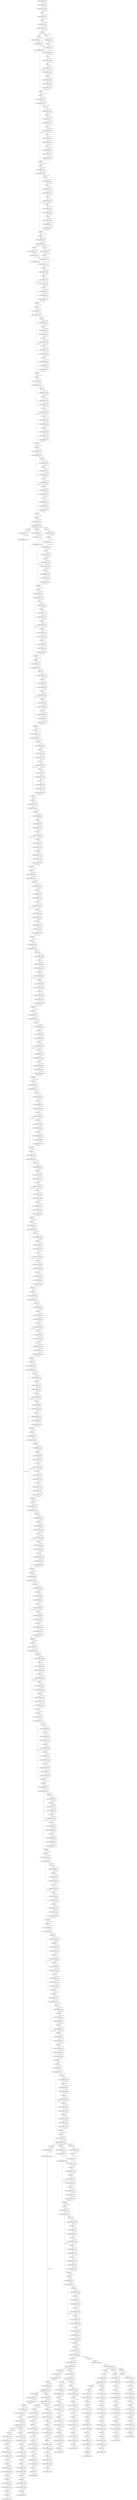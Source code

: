 strict digraph  {
"0 QuantizeLinear_input_1" [id=0, type=QuantizeLinear];
"1 DequantizeLinear_input_1" [id=1, type=DequantizeLinear];
"2 Conv_0" [id=2, type=Conv];
"3 BatchNormalization_1" [id=3, type=BatchNormalization];
"4 Relu_2" [id=4, type=Relu];
"5 QuantizeLinear_665_1" [id=5, type=QuantizeLinear];
"6 DequantizeLinear_665_1" [id=6, type=DequantizeLinear];
"7 MaxPool_3" [id=7, type=MaxPool];
"8 Conv_4" [id=8, type=Conv];
"9 Conv_12" [id=9, type=Conv];
"10 BatchNormalization_5" [id=10, type=BatchNormalization];
"11 BatchNormalization_13" [id=11, type=BatchNormalization];
"12 Relu_6" [id=12, type=Relu];
"13 QuantizeLinear_676_1" [id=13, type=QuantizeLinear];
"14 QuantizeLinear_669_1" [id=14, type=QuantizeLinear];
"15 DequantizeLinear_676_1" [id=15, type=DequantizeLinear];
"16 DequantizeLinear_669_1" [id=16, type=DequantizeLinear];
"17 Add_14" [id=17, type=Add];
"18 Conv_7" [id=18, type=Conv];
"19 Relu_15" [id=19, type=Relu];
"20 BatchNormalization_8" [id=20, type=BatchNormalization];
"21 QuantizeLinear_678_1" [id=21, type=QuantizeLinear];
"22 Relu_9" [id=22, type=Relu];
"23 DequantizeLinear_678_1" [id=23, type=DequantizeLinear];
"24 QuantizeLinear_672_1" [id=24, type=QuantizeLinear];
"25 Conv_16" [id=25, type=Conv];
"26 Add_24" [id=26, type=Add];
"27 DequantizeLinear_672_1" [id=27, type=DequantizeLinear];
"28 BatchNormalization_17" [id=28, type=BatchNormalization];
"29 Relu_25" [id=29, type=Relu];
"30 Conv_10" [id=30, type=Conv];
"31 Relu_18" [id=31, type=Relu];
"32 QuantizeLinear_688_1" [id=32, type=QuantizeLinear];
"33 BatchNormalization_11" [id=33, type=BatchNormalization];
"34 QuantizeLinear_681_1" [id=34, type=QuantizeLinear];
"35 DequantizeLinear_688_1" [id=35, type=DequantizeLinear];
"36 QuantizeLinear_674_1" [id=36, type=QuantizeLinear];
"37 DequantizeLinear_681_1" [id=37, type=DequantizeLinear];
"38 Conv_26" [id=38, type=Conv];
"39 Add_34" [id=39, type=Add];
"40 DequantizeLinear_674_1" [id=40, type=DequantizeLinear];
"41 Conv_19" [id=41, type=Conv];
"42 BatchNormalization_27" [id=42, type=BatchNormalization];
"43 Relu_35" [id=43, type=Relu];
"44 BatchNormalization_20" [id=44, type=BatchNormalization];
"45 Relu_28" [id=45, type=Relu];
"46 QuantizeLinear_698_1" [id=46, type=QuantizeLinear];
"47 Relu_21" [id=47, type=Relu];
"48 QuantizeLinear_691_1" [id=48, type=QuantizeLinear];
"49 DequantizeLinear_698_1" [id=49, type=DequantizeLinear];
"50 QuantizeLinear_684_1" [id=50, type=QuantizeLinear];
"51 DequantizeLinear_691_1" [id=51, type=DequantizeLinear];
"52 Conv_36" [id=52, type=Conv];
"53 Conv_44" [id=53, type=Conv];
"54 DequantizeLinear_684_1" [id=54, type=DequantizeLinear];
"55 Conv_29" [id=55, type=Conv];
"56 BatchNormalization_37" [id=56, type=BatchNormalization];
"57 BatchNormalization_45" [id=57, type=BatchNormalization];
"58 Conv_22" [id=58, type=Conv];
"59 BatchNormalization_30" [id=59, type=BatchNormalization];
"60 Relu_38" [id=60, type=Relu];
"61 QuantizeLinear_708_1" [id=61, type=QuantizeLinear];
"62 BatchNormalization_23" [id=62, type=BatchNormalization];
"63 Relu_31" [id=63, type=Relu];
"64 QuantizeLinear_701_1" [id=64, type=QuantizeLinear];
"65 DequantizeLinear_708_1" [id=65, type=DequantizeLinear];
"66 QuantizeLinear_686_1" [id=66, type=QuantizeLinear];
"67 QuantizeLinear_694_1" [id=67, type=QuantizeLinear];
"68 DequantizeLinear_701_1" [id=68, type=DequantizeLinear];
"69 Add_46" [id=69, type=Add];
"70 DequantizeLinear_686_1" [id=70, type=DequantizeLinear];
"71 DequantizeLinear_694_1" [id=71, type=DequantizeLinear];
"72 Conv_39" [id=72, type=Conv];
"73 Relu_47" [id=73, type=Relu];
"74 Conv_32" [id=74, type=Conv];
"75 BatchNormalization_40" [id=75, type=BatchNormalization];
"76 QuantizeLinear_710_1" [id=76, type=QuantizeLinear];
"77 BatchNormalization_33" [id=77, type=BatchNormalization];
"78 Relu_41" [id=78, type=Relu];
"79 DequantizeLinear_710_1" [id=79, type=DequantizeLinear];
"80 QuantizeLinear_696_1" [id=80, type=QuantizeLinear];
"81 QuantizeLinear_704_1" [id=81, type=QuantizeLinear];
"82 Conv_48" [id=82, type=Conv];
"83 Add_56" [id=83, type=Add];
"84 DequantizeLinear_696_1" [id=84, type=DequantizeLinear];
"85 DequantizeLinear_704_1" [id=85, type=DequantizeLinear];
"86 BatchNormalization_49" [id=86, type=BatchNormalization];
"87 Relu_57" [id=87, type=Relu];
"88 Conv_42" [id=88, type=Conv];
"89 Relu_50" [id=89, type=Relu];
"90 QuantizeLinear_720_1" [id=90, type=QuantizeLinear];
"91 BatchNormalization_43" [id=91, type=BatchNormalization];
"92 QuantizeLinear_713_1" [id=92, type=QuantizeLinear];
"93 DequantizeLinear_720_1" [id=93, type=DequantizeLinear];
"94 QuantizeLinear_706_1" [id=94, type=QuantizeLinear];
"95 DequantizeLinear_713_1" [id=95, type=DequantizeLinear];
"96 Conv_58" [id=96, type=Conv];
"97 Add_66" [id=97, type=Add];
"98 DequantizeLinear_706_1" [id=98, type=DequantizeLinear];
"99 Conv_51" [id=99, type=Conv];
"100 BatchNormalization_59" [id=100, type=BatchNormalization];
"101 Relu_67" [id=101, type=Relu];
"102 BatchNormalization_52" [id=102, type=BatchNormalization];
"103 Relu_60" [id=103, type=Relu];
"104 QuantizeLinear_730_1" [id=104, type=QuantizeLinear];
"105 Relu_53" [id=105, type=Relu];
"106 QuantizeLinear_723_1" [id=106, type=QuantizeLinear];
"107 DequantizeLinear_730_1" [id=107, type=DequantizeLinear];
"108 QuantizeLinear_716_1" [id=108, type=QuantizeLinear];
"109 DequantizeLinear_723_1" [id=109, type=DequantizeLinear];
"110 Conv_68" [id=110, type=Conv];
"111 Add_76" [id=111, type=Add];
"112 DequantizeLinear_716_1" [id=112, type=DequantizeLinear];
"113 Conv_61" [id=113, type=Conv];
"114 BatchNormalization_69" [id=114, type=BatchNormalization];
"115 Relu_77" [id=115, type=Relu];
"116 Conv_54" [id=116, type=Conv];
"117 BatchNormalization_62" [id=117, type=BatchNormalization];
"118 Relu_70" [id=118, type=Relu];
"119 QuantizeLinear_740_1" [id=119, type=QuantizeLinear];
"120 BatchNormalization_55" [id=120, type=BatchNormalization];
"121 Relu_63" [id=121, type=Relu];
"122 QuantizeLinear_733_1" [id=122, type=QuantizeLinear];
"123 DequantizeLinear_740_1" [id=123, type=DequantizeLinear];
"124 QuantizeLinear_718_1" [id=124, type=QuantizeLinear];
"125 QuantizeLinear_726_1" [id=125, type=QuantizeLinear];
"126 DequantizeLinear_733_1" [id=126, type=DequantizeLinear];
"127 Conv_78" [id=127, type=Conv];
"128 Conv_86" [id=128, type=Conv];
"129 Conv_346" [id=129, type=Conv];
"130 DequantizeLinear_718_1" [id=130, type=DequantizeLinear];
"131 DequantizeLinear_726_1" [id=131, type=DequantizeLinear];
"132 Conv_71" [id=132, type=Conv];
"133 BatchNormalization_79" [id=133, type=BatchNormalization];
"134 BatchNormalization_87" [id=134, type=BatchNormalization];
"135 QuantizeLinear_1017_1" [id=135, type=QuantizeLinear];
"136 Conv_64" [id=136, type=Conv];
"137 BatchNormalization_72" [id=137, type=BatchNormalization];
"138 Relu_80" [id=138, type=Relu];
"139 QuantizeLinear_750_1" [id=139, type=QuantizeLinear];
"140 DequantizeLinear_1017_1" [id=140, type=DequantizeLinear];
"141 BatchNormalization_65" [id=141, type=BatchNormalization];
"142 Relu_73" [id=142, type=Relu];
"143 QuantizeLinear_743_1" [id=143, type=QuantizeLinear];
"144 DequantizeLinear_750_1" [id=144, type=DequantizeLinear];
"145 Add_348" [id=145, type=Add];
"146 QuantizeLinear_728_1" [id=146, type=QuantizeLinear];
"147 QuantizeLinear_736_1" [id=147, type=QuantizeLinear];
"148 DequantizeLinear_743_1" [id=148, type=DequantizeLinear];
"149 Add_88" [id=149, type=Add];
"150 QuantizeLinear_1027_1" [id=150, type=QuantizeLinear];
"151 DequantizeLinear_728_1" [id=151, type=DequantizeLinear];
"152 DequantizeLinear_736_1" [id=152, type=DequantizeLinear];
"153 Conv_81" [id=153, type=Conv];
"154 Relu_89" [id=154, type=Relu];
"155 DequantizeLinear_1027_1" [id=155, type=DequantizeLinear];
"156 Conv_74" [id=156, type=Conv];
"157 BatchNormalization_82" [id=157, type=BatchNormalization];
"158 QuantizeLinear_752_1" [id=158, type=QuantizeLinear];
"159 Conv_352" [id=159, type=Conv];
"160 BatchNormalization_75" [id=160, type=BatchNormalization];
"161 Relu_83" [id=161, type=Relu];
"162 DequantizeLinear_752_1" [id=162, type=DequantizeLinear];
"163 QuantizeLinear_1031_1" [id=163, type=QuantizeLinear];
"164 QuantizeLinear_738_1" [id=164, type=QuantizeLinear];
"165 QuantizeLinear_746_1" [id=165, type=QuantizeLinear];
"166 Conv_90" [id=166, type=Conv];
"167 Add_98" [id=167, type=Add];
"168 DequantizeLinear_1031_1" [id=168, type=DequantizeLinear];
"169 DequantizeLinear_738_1" [id=169, type=DequantizeLinear];
"170 DequantizeLinear_746_1" [id=170, type=DequantizeLinear];
"171 BatchNormalization_91" [id=171, type=BatchNormalization];
"172 Relu_99" [id=172, type=Relu];
"173 Conv_355" [id=173, type=Conv];
"174 Conv_400" [id=174, type=Conv];
"175 Conv_84" [id=175, type=Conv];
"176 Relu_92" [id=176, type=Relu];
"177 QuantizeLinear_762_1" [id=177, type=QuantizeLinear];
"178 Relu_356" [id=178, type=Relu];
"179 Relu_401" [id=179, type=Relu];
"180 BatchNormalization_85" [id=180, type=BatchNormalization];
"181 QuantizeLinear_755_1" [id=181, type=QuantizeLinear];
"182 DequantizeLinear_762_1" [id=182, type=DequantizeLinear];
"183 QuantizeLinear_1035_1" [id=183, type=QuantizeLinear];
"184 QuantizeLinear_1080_1" [id=184, type=QuantizeLinear];
"185 QuantizeLinear_748_1" [id=185, type=QuantizeLinear];
"186 DequantizeLinear_755_1" [id=186, type=DequantizeLinear];
"187 Conv_100" [id=187, type=Conv];
"188 Add_108" [id=188, type=Add];
"189 DequantizeLinear_1035_1" [id=189, type=DequantizeLinear];
"190 DequantizeLinear_1080_1" [id=190, type=DequantizeLinear];
"191 DequantizeLinear_748_1" [id=191, type=DequantizeLinear];
"192 Conv_93" [id=192, type=Conv];
"193 BatchNormalization_101" [id=193, type=BatchNormalization];
"194 Relu_109" [id=194, type=Relu];
"195 Conv_357" [id=195, type=Conv];
"196 Conv_402" [id=196, type=Conv];
"197 BatchNormalization_94" [id=197, type=BatchNormalization];
"198 Relu_102" [id=198, type=Relu];
"199 QuantizeLinear_772_1" [id=199, type=QuantizeLinear];
"200 Relu_358" [id=200, type=Relu];
"201 Relu_403" [id=201, type=Relu];
"202 Relu_95" [id=202, type=Relu];
"203 QuantizeLinear_765_1" [id=203, type=QuantizeLinear];
"204 DequantizeLinear_772_1" [id=204, type=DequantizeLinear];
"205 QuantizeLinear_1037_1" [id=205, type=QuantizeLinear];
"206 QuantizeLinear_1082_1" [id=206, type=QuantizeLinear];
"207 QuantizeLinear_758_1" [id=207, type=QuantizeLinear];
"208 DequantizeLinear_765_1" [id=208, type=DequantizeLinear];
"209 Conv_110" [id=209, type=Conv];
"210 Add_118" [id=210, type=Add];
"211 DequantizeLinear_1037_1" [id=211, type=DequantizeLinear];
"212 DequantizeLinear_1082_1" [id=212, type=DequantizeLinear];
"213 DequantizeLinear_758_1" [id=213, type=DequantizeLinear];
"214 Conv_103" [id=214, type=Conv];
"215 BatchNormalization_111" [id=215, type=BatchNormalization];
"216 Relu_119" [id=216, type=Relu];
"217 Conv_359" [id=217, type=Conv];
"218 Conv_404" [id=218, type=Conv];
"219 Conv_96" [id=219, type=Conv];
"220 BatchNormalization_104" [id=220, type=BatchNormalization];
"221 Relu_112" [id=221, type=Relu];
"222 QuantizeLinear_782_1" [id=222, type=QuantizeLinear];
"223 Relu_360" [id=223, type=Relu];
"224 Relu_405" [id=224, type=Relu];
"225 BatchNormalization_97" [id=225, type=BatchNormalization];
"226 Relu_105" [id=226, type=Relu];
"227 QuantizeLinear_775_1" [id=227, type=QuantizeLinear];
"228 DequantizeLinear_782_1" [id=228, type=DequantizeLinear];
"229 QuantizeLinear_1039_1" [id=229, type=QuantizeLinear];
"230 QuantizeLinear_1084_1" [id=230, type=QuantizeLinear];
"231 QuantizeLinear_760_1" [id=231, type=QuantizeLinear];
"232 QuantizeLinear_768_1" [id=232, type=QuantizeLinear];
"233 DequantizeLinear_775_1" [id=233, type=DequantizeLinear];
"234 Conv_120" [id=234, type=Conv];
"235 Add_128" [id=235, type=Add];
"236 DequantizeLinear_1039_1" [id=236, type=DequantizeLinear];
"237 DequantizeLinear_1084_1" [id=237, type=DequantizeLinear];
"238 DequantizeLinear_760_1" [id=238, type=DequantizeLinear];
"239 DequantizeLinear_768_1" [id=239, type=DequantizeLinear];
"240 Conv_113" [id=240, type=Conv];
"241 BatchNormalization_121" [id=241, type=BatchNormalization];
"242 Relu_129" [id=242, type=Relu];
"243 Conv_361" [id=243, type=Conv];
"244 Conv_406" [id=244, type=Conv];
"245 Conv_106" [id=245, type=Conv];
"246 BatchNormalization_114" [id=246, type=BatchNormalization];
"247 Relu_122" [id=247, type=Relu];
"248 QuantizeLinear_792_1" [id=248, type=QuantizeLinear];
"249 Relu_362" [id=249, type=Relu];
"250 Relu_407" [id=250, type=Relu];
"251 BatchNormalization_107" [id=251, type=BatchNormalization];
"252 Relu_115" [id=252, type=Relu];
"253 QuantizeLinear_785_1" [id=253, type=QuantizeLinear];
"254 DequantizeLinear_792_1" [id=254, type=DequantizeLinear];
"255 QuantizeLinear_1041_1" [id=255, type=QuantizeLinear];
"256 QuantizeLinear_1086_1" [id=256, type=QuantizeLinear];
"257 QuantizeLinear_770_1" [id=257, type=QuantizeLinear];
"258 QuantizeLinear_778_1" [id=258, type=QuantizeLinear];
"259 DequantizeLinear_785_1" [id=259, type=DequantizeLinear];
"260 Conv_130" [id=260, type=Conv];
"261 Add_138" [id=261, type=Add];
"262 DequantizeLinear_1041_1" [id=262, type=DequantizeLinear];
"263 DequantizeLinear_1086_1" [id=263, type=DequantizeLinear];
"264 DequantizeLinear_770_1" [id=264, type=DequantizeLinear];
"265 DequantizeLinear_778_1" [id=265, type=DequantizeLinear];
"266 Conv_123" [id=266, type=Conv];
"267 BatchNormalization_131" [id=267, type=BatchNormalization];
"268 Relu_139" [id=268, type=Relu];
"269 Conv_363" [id=269, type=Conv];
"270 Conv_408" [id=270, type=Conv];
"271 Conv_116" [id=271, type=Conv];
"272 BatchNormalization_124" [id=272, type=BatchNormalization];
"273 Relu_132" [id=273, type=Relu];
"274 QuantizeLinear_802_1" [id=274, type=QuantizeLinear];
"275 Sigmoid_445" [id=275, type=Sigmoid];
"276 BatchNormalization_117" [id=276, type=BatchNormalization];
"277 Relu_125" [id=277, type=Relu];
"278 QuantizeLinear_795_1" [id=278, type=QuantizeLinear];
"279 DequantizeLinear_802_1" [id=279, type=DequantizeLinear];
"280 QuantizeLinear_780_1" [id=280, type=QuantizeLinear];
"281 QuantizeLinear_788_1" [id=281, type=QuantizeLinear];
"282 DequantizeLinear_795_1" [id=282, type=DequantizeLinear];
"283 Conv_140" [id=283, type=Conv];
"284 Add_148" [id=284, type=Add];
"285 DequantizeLinear_780_1" [id=285, type=DequantizeLinear];
"286 DequantizeLinear_788_1" [id=286, type=DequantizeLinear];
"287 Conv_133" [id=287, type=Conv];
"288 BatchNormalization_141" [id=288, type=BatchNormalization];
"289 Relu_149" [id=289, type=Relu];
"290 Conv_126" [id=290, type=Conv];
"291 BatchNormalization_134" [id=291, type=BatchNormalization];
"292 Relu_142" [id=292, type=Relu];
"293 QuantizeLinear_812_1" [id=293, type=QuantizeLinear];
"294 BatchNormalization_127" [id=294, type=BatchNormalization];
"295 Relu_135" [id=295, type=Relu];
"296 QuantizeLinear_805_1" [id=296, type=QuantizeLinear];
"297 DequantizeLinear_812_1" [id=297, type=DequantizeLinear];
"298 QuantizeLinear_790_1" [id=298, type=QuantizeLinear];
"299 QuantizeLinear_798_1" [id=299, type=QuantizeLinear];
"300 DequantizeLinear_805_1" [id=300, type=DequantizeLinear];
"301 Conv_150" [id=301, type=Conv];
"302 Add_158" [id=302, type=Add];
"303 DequantizeLinear_790_1" [id=303, type=DequantizeLinear];
"304 DequantizeLinear_798_1" [id=304, type=DequantizeLinear];
"305 Conv_143" [id=305, type=Conv];
"306 BatchNormalization_151" [id=306, type=BatchNormalization];
"307 Relu_159" [id=307, type=Relu];
"308 Conv_136" [id=308, type=Conv];
"309 BatchNormalization_144" [id=309, type=BatchNormalization];
"310 Relu_152" [id=310, type=Relu];
"311 QuantizeLinear_822_1" [id=311, type=QuantizeLinear];
"312 BatchNormalization_137" [id=312, type=BatchNormalization];
"313 Relu_145" [id=313, type=Relu];
"314 QuantizeLinear_815_1" [id=314, type=QuantizeLinear];
"315 DequantizeLinear_822_1" [id=315, type=DequantizeLinear];
"316 QuantizeLinear_800_1" [id=316, type=QuantizeLinear];
"317 QuantizeLinear_808_1" [id=317, type=QuantizeLinear];
"318 DequantizeLinear_815_1" [id=318, type=DequantizeLinear];
"319 Conv_160" [id=319, type=Conv];
"320 Add_168" [id=320, type=Add];
"321 DequantizeLinear_800_1" [id=321, type=DequantizeLinear];
"322 DequantizeLinear_808_1" [id=322, type=DequantizeLinear];
"323 Conv_153" [id=323, type=Conv];
"324 BatchNormalization_161" [id=324, type=BatchNormalization];
"325 Relu_169" [id=325, type=Relu];
"326 Conv_146" [id=326, type=Conv];
"327 BatchNormalization_154" [id=327, type=BatchNormalization];
"328 Relu_162" [id=328, type=Relu];
"329 QuantizeLinear_832_1" [id=329, type=QuantizeLinear];
"330 BatchNormalization_147" [id=330, type=BatchNormalization];
"331 Relu_155" [id=331, type=Relu];
"332 QuantizeLinear_825_1" [id=332, type=QuantizeLinear];
"333 DequantizeLinear_832_1" [id=333, type=DequantizeLinear];
"334 QuantizeLinear_810_1" [id=334, type=QuantizeLinear];
"335 QuantizeLinear_818_1" [id=335, type=QuantizeLinear];
"336 DequantizeLinear_825_1" [id=336, type=DequantizeLinear];
"337 Conv_170" [id=337, type=Conv];
"338 Add_178" [id=338, type=Add];
"339 DequantizeLinear_810_1" [id=339, type=DequantizeLinear];
"340 DequantizeLinear_818_1" [id=340, type=DequantizeLinear];
"341 Conv_163" [id=341, type=Conv];
"342 BatchNormalization_171" [id=342, type=BatchNormalization];
"343 Relu_179" [id=343, type=Relu];
"344 Conv_156" [id=344, type=Conv];
"345 BatchNormalization_164" [id=345, type=BatchNormalization];
"346 Relu_172" [id=346, type=Relu];
"347 QuantizeLinear_842_1" [id=347, type=QuantizeLinear];
"348 BatchNormalization_157" [id=348, type=BatchNormalization];
"349 Relu_165" [id=349, type=Relu];
"350 QuantizeLinear_835_1" [id=350, type=QuantizeLinear];
"351 DequantizeLinear_842_1" [id=351, type=DequantizeLinear];
"352 QuantizeLinear_820_1" [id=352, type=QuantizeLinear];
"353 QuantizeLinear_828_1" [id=353, type=QuantizeLinear];
"354 DequantizeLinear_835_1" [id=354, type=DequantizeLinear];
"355 Conv_180" [id=355, type=Conv];
"356 Add_188" [id=356, type=Add];
"357 DequantizeLinear_820_1" [id=357, type=DequantizeLinear];
"358 DequantizeLinear_828_1" [id=358, type=DequantizeLinear];
"359 Conv_173" [id=359, type=Conv];
"360 BatchNormalization_181" [id=360, type=BatchNormalization];
"361 Relu_189" [id=361, type=Relu];
"362 Conv_166" [id=362, type=Conv];
"363 BatchNormalization_174" [id=363, type=BatchNormalization];
"364 Relu_182" [id=364, type=Relu];
"365 QuantizeLinear_852_1" [id=365, type=QuantizeLinear];
"366 BatchNormalization_167" [id=366, type=BatchNormalization];
"367 Relu_175" [id=367, type=Relu];
"368 QuantizeLinear_845_1" [id=368, type=QuantizeLinear];
"369 DequantizeLinear_852_1" [id=369, type=DequantizeLinear];
"370 QuantizeLinear_830_1" [id=370, type=QuantizeLinear];
"371 QuantizeLinear_838_1" [id=371, type=QuantizeLinear];
"372 DequantizeLinear_845_1" [id=372, type=DequantizeLinear];
"373 Conv_190" [id=373, type=Conv];
"374 Add_198" [id=374, type=Add];
"375 DequantizeLinear_830_1" [id=375, type=DequantizeLinear];
"376 DequantizeLinear_838_1" [id=376, type=DequantizeLinear];
"377 Conv_183" [id=377, type=Conv];
"378 BatchNormalization_191" [id=378, type=BatchNormalization];
"379 Relu_199" [id=379, type=Relu];
"380 Conv_176" [id=380, type=Conv];
"381 BatchNormalization_184" [id=381, type=BatchNormalization];
"382 Relu_192" [id=382, type=Relu];
"383 QuantizeLinear_862_1" [id=383, type=QuantizeLinear];
"384 BatchNormalization_177" [id=384, type=BatchNormalization];
"385 Relu_185" [id=385, type=Relu];
"386 QuantizeLinear_855_1" [id=386, type=QuantizeLinear];
"387 DequantizeLinear_862_1" [id=387, type=DequantizeLinear];
"388 QuantizeLinear_840_1" [id=388, type=QuantizeLinear];
"389 QuantizeLinear_848_1" [id=389, type=QuantizeLinear];
"390 DequantizeLinear_855_1" [id=390, type=DequantizeLinear];
"391 Conv_200" [id=391, type=Conv];
"392 Add_208" [id=392, type=Add];
"393 DequantizeLinear_840_1" [id=393, type=DequantizeLinear];
"394 DequantizeLinear_848_1" [id=394, type=DequantizeLinear];
"395 Conv_193" [id=395, type=Conv];
"396 BatchNormalization_201" [id=396, type=BatchNormalization];
"397 Relu_209" [id=397, type=Relu];
"398 Conv_186" [id=398, type=Conv];
"399 BatchNormalization_194" [id=399, type=BatchNormalization];
"400 Relu_202" [id=400, type=Relu];
"401 QuantizeLinear_872_1" [id=401, type=QuantizeLinear];
"402 BatchNormalization_187" [id=402, type=BatchNormalization];
"403 Relu_195" [id=403, type=Relu];
"404 QuantizeLinear_865_1" [id=404, type=QuantizeLinear];
"405 DequantizeLinear_872_1" [id=405, type=DequantizeLinear];
"406 QuantizeLinear_850_1" [id=406, type=QuantizeLinear];
"407 QuantizeLinear_858_1" [id=407, type=QuantizeLinear];
"408 DequantizeLinear_865_1" [id=408, type=DequantizeLinear];
"409 Conv_210" [id=409, type=Conv];
"410 Add_218" [id=410, type=Add];
"411 DequantizeLinear_850_1" [id=411, type=DequantizeLinear];
"412 DequantizeLinear_858_1" [id=412, type=DequantizeLinear];
"413 Conv_203" [id=413, type=Conv];
"414 BatchNormalization_211" [id=414, type=BatchNormalization];
"415 Relu_219" [id=415, type=Relu];
"416 Conv_196" [id=416, type=Conv];
"417 BatchNormalization_204" [id=417, type=BatchNormalization];
"418 Relu_212" [id=418, type=Relu];
"419 QuantizeLinear_882_1" [id=419, type=QuantizeLinear];
"420 BatchNormalization_197" [id=420, type=BatchNormalization];
"421 Relu_205" [id=421, type=Relu];
"422 QuantizeLinear_875_1" [id=422, type=QuantizeLinear];
"423 DequantizeLinear_882_1" [id=423, type=DequantizeLinear];
"424 QuantizeLinear_860_1" [id=424, type=QuantizeLinear];
"425 QuantizeLinear_868_1" [id=425, type=QuantizeLinear];
"426 DequantizeLinear_875_1" [id=426, type=DequantizeLinear];
"427 Conv_220" [id=427, type=Conv];
"428 Add_228" [id=428, type=Add];
"429 DequantizeLinear_860_1" [id=429, type=DequantizeLinear];
"430 DequantizeLinear_868_1" [id=430, type=DequantizeLinear];
"431 Conv_213" [id=431, type=Conv];
"432 BatchNormalization_221" [id=432, type=BatchNormalization];
"433 Relu_229" [id=433, type=Relu];
"434 Conv_206" [id=434, type=Conv];
"435 BatchNormalization_214" [id=435, type=BatchNormalization];
"436 Relu_222" [id=436, type=Relu];
"437 QuantizeLinear_892_1" [id=437, type=QuantizeLinear];
"438 BatchNormalization_207" [id=438, type=BatchNormalization];
"439 Relu_215" [id=439, type=Relu];
"440 QuantizeLinear_885_1" [id=440, type=QuantizeLinear];
"441 DequantizeLinear_892_1" [id=441, type=DequantizeLinear];
"442 QuantizeLinear_870_1" [id=442, type=QuantizeLinear];
"443 QuantizeLinear_878_1" [id=443, type=QuantizeLinear];
"444 DequantizeLinear_885_1" [id=444, type=DequantizeLinear];
"445 Conv_230" [id=445, type=Conv];
"446 Add_238" [id=446, type=Add];
"447 DequantizeLinear_870_1" [id=447, type=DequantizeLinear];
"448 DequantizeLinear_878_1" [id=448, type=DequantizeLinear];
"449 Conv_223" [id=449, type=Conv];
"450 BatchNormalization_231" [id=450, type=BatchNormalization];
"451 Relu_239" [id=451, type=Relu];
"452 Conv_216" [id=452, type=Conv];
"453 BatchNormalization_224" [id=453, type=BatchNormalization];
"454 Relu_232" [id=454, type=Relu];
"455 QuantizeLinear_902_1" [id=455, type=QuantizeLinear];
"456 BatchNormalization_217" [id=456, type=BatchNormalization];
"457 Relu_225" [id=457, type=Relu];
"458 QuantizeLinear_895_1" [id=458, type=QuantizeLinear];
"459 DequantizeLinear_902_1" [id=459, type=DequantizeLinear];
"460 QuantizeLinear_880_1" [id=460, type=QuantizeLinear];
"461 QuantizeLinear_888_1" [id=461, type=QuantizeLinear];
"462 DequantizeLinear_895_1" [id=462, type=DequantizeLinear];
"463 Conv_240" [id=463, type=Conv];
"464 Add_248" [id=464, type=Add];
"465 DequantizeLinear_880_1" [id=465, type=DequantizeLinear];
"466 DequantizeLinear_888_1" [id=466, type=DequantizeLinear];
"467 Conv_233" [id=467, type=Conv];
"468 BatchNormalization_241" [id=468, type=BatchNormalization];
"469 Relu_249" [id=469, type=Relu];
"470 Conv_226" [id=470, type=Conv];
"471 BatchNormalization_234" [id=471, type=BatchNormalization];
"472 Relu_242" [id=472, type=Relu];
"473 QuantizeLinear_912_1" [id=473, type=QuantizeLinear];
"474 BatchNormalization_227" [id=474, type=BatchNormalization];
"475 Relu_235" [id=475, type=Relu];
"476 QuantizeLinear_905_1" [id=476, type=QuantizeLinear];
"477 DequantizeLinear_912_1" [id=477, type=DequantizeLinear];
"478 QuantizeLinear_890_1" [id=478, type=QuantizeLinear];
"479 QuantizeLinear_898_1" [id=479, type=QuantizeLinear];
"480 DequantizeLinear_905_1" [id=480, type=DequantizeLinear];
"481 Conv_250" [id=481, type=Conv];
"482 Add_258" [id=482, type=Add];
"483 DequantizeLinear_890_1" [id=483, type=DequantizeLinear];
"484 DequantizeLinear_898_1" [id=484, type=DequantizeLinear];
"485 Conv_243" [id=485, type=Conv];
"486 BatchNormalization_251" [id=486, type=BatchNormalization];
"487 Relu_259" [id=487, type=Relu];
"488 Conv_236" [id=488, type=Conv];
"489 BatchNormalization_244" [id=489, type=BatchNormalization];
"490 Relu_252" [id=490, type=Relu];
"491 QuantizeLinear_922_1" [id=491, type=QuantizeLinear];
"492 BatchNormalization_237" [id=492, type=BatchNormalization];
"493 Relu_245" [id=493, type=Relu];
"494 QuantizeLinear_915_1" [id=494, type=QuantizeLinear];
"495 DequantizeLinear_922_1" [id=495, type=DequantizeLinear];
"496 QuantizeLinear_900_1" [id=496, type=QuantizeLinear];
"497 QuantizeLinear_908_1" [id=497, type=QuantizeLinear];
"498 DequantizeLinear_915_1" [id=498, type=DequantizeLinear];
"499 Conv_260" [id=499, type=Conv];
"500 Add_268" [id=500, type=Add];
"501 DequantizeLinear_900_1" [id=501, type=DequantizeLinear];
"502 DequantizeLinear_908_1" [id=502, type=DequantizeLinear];
"503 Conv_253" [id=503, type=Conv];
"504 BatchNormalization_261" [id=504, type=BatchNormalization];
"505 Relu_269" [id=505, type=Relu];
"506 Conv_246" [id=506, type=Conv];
"507 BatchNormalization_254" [id=507, type=BatchNormalization];
"508 Relu_262" [id=508, type=Relu];
"509 QuantizeLinear_932_1" [id=509, type=QuantizeLinear];
"510 BatchNormalization_247" [id=510, type=BatchNormalization];
"511 Relu_255" [id=511, type=Relu];
"512 QuantizeLinear_925_1" [id=512, type=QuantizeLinear];
"513 DequantizeLinear_932_1" [id=513, type=DequantizeLinear];
"514 QuantizeLinear_910_1" [id=514, type=QuantizeLinear];
"515 QuantizeLinear_918_1" [id=515, type=QuantizeLinear];
"516 DequantizeLinear_925_1" [id=516, type=DequantizeLinear];
"517 Conv_270" [id=517, type=Conv];
"518 Add_278" [id=518, type=Add];
"519 DequantizeLinear_910_1" [id=519, type=DequantizeLinear];
"520 DequantizeLinear_918_1" [id=520, type=DequantizeLinear];
"521 Conv_263" [id=521, type=Conv];
"522 BatchNormalization_271" [id=522, type=BatchNormalization];
"523 Relu_279" [id=523, type=Relu];
"524 Conv_256" [id=524, type=Conv];
"525 BatchNormalization_264" [id=525, type=BatchNormalization];
"526 Relu_272" [id=526, type=Relu];
"527 QuantizeLinear_942_1" [id=527, type=QuantizeLinear];
"528 BatchNormalization_257" [id=528, type=BatchNormalization];
"529 Relu_265" [id=529, type=Relu];
"530 QuantizeLinear_935_1" [id=530, type=QuantizeLinear];
"531 DequantizeLinear_942_1" [id=531, type=DequantizeLinear];
"532 QuantizeLinear_920_1" [id=532, type=QuantizeLinear];
"533 QuantizeLinear_928_1" [id=533, type=QuantizeLinear];
"534 DequantizeLinear_935_1" [id=534, type=DequantizeLinear];
"535 Conv_280" [id=535, type=Conv];
"536 Add_288" [id=536, type=Add];
"537 DequantizeLinear_920_1" [id=537, type=DequantizeLinear];
"538 DequantizeLinear_928_1" [id=538, type=DequantizeLinear];
"539 Conv_273" [id=539, type=Conv];
"540 BatchNormalization_281" [id=540, type=BatchNormalization];
"541 Relu_289" [id=541, type=Relu];
"542 Conv_266" [id=542, type=Conv];
"543 BatchNormalization_274" [id=543, type=BatchNormalization];
"544 Relu_282" [id=544, type=Relu];
"545 QuantizeLinear_952_1" [id=545, type=QuantizeLinear];
"546 BatchNormalization_267" [id=546, type=BatchNormalization];
"547 Relu_275" [id=547, type=Relu];
"548 QuantizeLinear_945_1" [id=548, type=QuantizeLinear];
"549 DequantizeLinear_952_1" [id=549, type=DequantizeLinear];
"550 QuantizeLinear_930_1" [id=550, type=QuantizeLinear];
"551 QuantizeLinear_938_1" [id=551, type=QuantizeLinear];
"552 DequantizeLinear_945_1" [id=552, type=DequantizeLinear];
"553 Conv_290" [id=553, type=Conv];
"554 Add_298" [id=554, type=Add];
"555 DequantizeLinear_930_1" [id=555, type=DequantizeLinear];
"556 DequantizeLinear_938_1" [id=556, type=DequantizeLinear];
"557 Conv_283" [id=557, type=Conv];
"558 BatchNormalization_291" [id=558, type=BatchNormalization];
"559 Relu_299" [id=559, type=Relu];
"560 Conv_276" [id=560, type=Conv];
"561 BatchNormalization_284" [id=561, type=BatchNormalization];
"562 Relu_292" [id=562, type=Relu];
"563 QuantizeLinear_962_1" [id=563, type=QuantizeLinear];
"564 BatchNormalization_277" [id=564, type=BatchNormalization];
"565 Relu_285" [id=565, type=Relu];
"566 QuantizeLinear_955_1" [id=566, type=QuantizeLinear];
"567 DequantizeLinear_962_1" [id=567, type=DequantizeLinear];
"568 QuantizeLinear_940_1" [id=568, type=QuantizeLinear];
"569 QuantizeLinear_948_1" [id=569, type=QuantizeLinear];
"570 DequantizeLinear_955_1" [id=570, type=DequantizeLinear];
"571 Conv_300" [id=571, type=Conv];
"572 Add_308" [id=572, type=Add];
"573 DequantizeLinear_940_1" [id=573, type=DequantizeLinear];
"574 DequantizeLinear_948_1" [id=574, type=DequantizeLinear];
"575 Conv_293" [id=575, type=Conv];
"576 BatchNormalization_301" [id=576, type=BatchNormalization];
"577 Relu_309" [id=577, type=Relu];
"578 Conv_286" [id=578, type=Conv];
"579 BatchNormalization_294" [id=579, type=BatchNormalization];
"580 Relu_302" [id=580, type=Relu];
"581 QuantizeLinear_972_1" [id=581, type=QuantizeLinear];
"582 BatchNormalization_287" [id=582, type=BatchNormalization];
"583 Relu_295" [id=583, type=Relu];
"584 QuantizeLinear_965_1" [id=584, type=QuantizeLinear];
"585 DequantizeLinear_972_1" [id=585, type=DequantizeLinear];
"586 QuantizeLinear_950_1" [id=586, type=QuantizeLinear];
"587 QuantizeLinear_958_1" [id=587, type=QuantizeLinear];
"588 DequantizeLinear_965_1" [id=588, type=DequantizeLinear];
"589 Conv_310" [id=589, type=Conv];
"590 Conv_318" [id=590, type=Conv];
"591 Conv_343" [id=591, type=Conv];
"592 DequantizeLinear_950_1" [id=592, type=DequantizeLinear];
"593 DequantizeLinear_958_1" [id=593, type=DequantizeLinear];
"594 Conv_303" [id=594, type=Conv];
"595 BatchNormalization_311" [id=595, type=BatchNormalization];
"596 BatchNormalization_319" [id=596, type=BatchNormalization];
"597 QuantizeLinear_1006_1" [id=597, type=QuantizeLinear];
"598 Conv_296" [id=598, type=Conv];
"599 BatchNormalization_304" [id=599, type=BatchNormalization];
"600 Relu_312" [id=600, type=Relu];
"601 QuantizeLinear_982_1" [id=601, type=QuantizeLinear];
"602 DequantizeLinear_1006_1" [id=602, type=DequantizeLinear];
"603 BatchNormalization_297" [id=603, type=BatchNormalization];
"604 Relu_305" [id=604, type=Relu];
"605 QuantizeLinear_975_1" [id=605, type=QuantizeLinear];
"606 DequantizeLinear_982_1" [id=606, type=DequantizeLinear];
"607 Add_345" [id=607, type=Add];
"608 QuantizeLinear_960_1" [id=608, type=QuantizeLinear];
"609 QuantizeLinear_968_1" [id=609, type=QuantizeLinear];
"610 DequantizeLinear_975_1" [id=610, type=DequantizeLinear];
"611 Add_320" [id=611, type=Add];
"612 QuantizeLinear_1016_1" [id=612, type=QuantizeLinear];
"613 DequantizeLinear_960_1" [id=613, type=DequantizeLinear];
"614 DequantizeLinear_968_1" [id=614, type=DequantizeLinear];
"615 Conv_313" [id=615, type=Conv];
"616 Relu_321" [id=616, type=Relu];
"617 DequantizeLinear_1016_1" [id=617, type=DequantizeLinear];
"618 Conv_306" [id=618, type=Conv];
"619 BatchNormalization_314" [id=619, type=BatchNormalization];
"620 QuantizeLinear_984_1" [id=620, type=QuantizeLinear];
"621 Resize_nncf_349" [id=621, type=Resize];
"622 Conv_353" [id=622, type=Conv];
"623 BatchNormalization_307" [id=623, type=BatchNormalization];
"624 Relu_315" [id=624, type=Relu];
"625 DequantizeLinear_984_1" [id=625, type=DequantizeLinear];
"626 QuantizeLinear_1454_1" [id=626, type=QuantizeLinear];
"627 QuantizeLinear_1032_1" [id=627, type=QuantizeLinear];
"628 QuantizeLinear_970_1" [id=628, type=QuantizeLinear];
"629 QuantizeLinear_978_1" [id=629, type=QuantizeLinear];
"630 Conv_322" [id=630, type=Conv];
"631 Add_330" [id=631, type=Add];
"632 DequantizeLinear_1454_1" [id=632, type=DequantizeLinear];
"633 DequantizeLinear_1032_1" [id=633, type=DequantizeLinear];
"634 DequantizeLinear_970_1" [id=634, type=DequantizeLinear];
"635 DequantizeLinear_978_1" [id=635, type=DequantizeLinear];
"636 BatchNormalization_323" [id=636, type=BatchNormalization];
"637 Relu_331" [id=637, type=Relu];
"638 Conv_364" [id=638, type=Conv];
"639 Conv_409" [id=639, type=Conv];
"640 Conv_316" [id=640, type=Conv];
"641 Relu_324" [id=641, type=Relu];
"642 QuantizeLinear_994_1" [id=642, type=QuantizeLinear];
"643 Relu_365" [id=643, type=Relu];
"644 Relu_410" [id=644, type=Relu];
"645 BatchNormalization_317" [id=645, type=BatchNormalization];
"646 QuantizeLinear_987_1" [id=646, type=QuantizeLinear];
"647 DequantizeLinear_994_1" [id=647, type=DequantizeLinear];
"648 QuantizeLinear_1044_1" [id=648, type=QuantizeLinear];
"649 QuantizeLinear_1089_1" [id=649, type=QuantizeLinear];
"650 QuantizeLinear_980_1" [id=650, type=QuantizeLinear];
"651 DequantizeLinear_987_1" [id=651, type=DequantizeLinear];
"652 Conv_332" [id=652, type=Conv];
"653 Add_340" [id=653, type=Add];
"654 DequantizeLinear_1044_1" [id=654, type=DequantizeLinear];
"655 DequantizeLinear_1089_1" [id=655, type=DequantizeLinear];
"656 DequantizeLinear_980_1" [id=656, type=DequantizeLinear];
"657 Conv_325" [id=657, type=Conv];
"658 BatchNormalization_333" [id=658, type=BatchNormalization];
"659 Relu_341" [id=659, type=Relu];
"660 Conv_366" [id=660, type=Conv];
"661 Conv_411" [id=661, type=Conv];
"662 BatchNormalization_326" [id=662, type=BatchNormalization];
"663 Relu_334" [id=663, type=Relu];
"664 QuantizeLinear_1004_1" [id=664, type=QuantizeLinear];
"665 Relu_367" [id=665, type=Relu];
"666 Relu_412" [id=666, type=Relu];
"667 Relu_327" [id=667, type=Relu];
"668 QuantizeLinear_997_1" [id=668, type=QuantizeLinear];
"669 DequantizeLinear_1004_1" [id=669, type=DequantizeLinear];
"670 QuantizeLinear_1046_1" [id=670, type=QuantizeLinear];
"671 QuantizeLinear_1091_1" [id=671, type=QuantizeLinear];
"672 QuantizeLinear_990_1" [id=672, type=QuantizeLinear];
"673 DequantizeLinear_997_1" [id=673, type=DequantizeLinear];
"674 Conv_342" [id=674, type=Conv];
"675 Conv_349" [id=675, type=Conv];
"676 DequantizeLinear_1046_1" [id=676, type=DequantizeLinear];
"677 DequantizeLinear_1091_1" [id=677, type=DequantizeLinear];
"678 DequantizeLinear_990_1" [id=678, type=DequantizeLinear];
"679 Conv_335" [id=679, type=Conv];
"680 QuantizeLinear_1005_1" [id=680, type=QuantizeLinear];
"681 QuantizeLinear_1028_1" [id=681, type=QuantizeLinear];
"682 Conv_368" [id=682, type=Conv];
"683 Conv_413" [id=683, type=Conv];
"684 Conv_328" [id=684, type=Conv];
"685 BatchNormalization_336" [id=685, type=BatchNormalization];
"686 DequantizeLinear_1005_1" [id=686, type=DequantizeLinear];
"687 DequantizeLinear_1028_1" [id=687, type=DequantizeLinear];
"688 Relu_369" [id=688, type=Relu];
"689 Relu_414" [id=689, type=Relu];
"690 BatchNormalization_329" [id=690, type=BatchNormalization];
"691 Relu_337" [id=691, type=Relu];
"692 Resize_nncf_345" [id=692, type=Resize];
"693 Conv_354" [id=693, type=Conv];
"694 Relu_350" [id=694, type=Relu];
"695 Conv_382" [id=695, type=Conv];
"696 Conv_427" [id=696, type=Conv];
"697 QuantizeLinear_1048_1" [id=697, type=QuantizeLinear];
"698 QuantizeLinear_1093_1" [id=698, type=QuantizeLinear];
"699 QuantizeLinear_992_1" [id=699, type=QuantizeLinear];
"700 QuantizeLinear_1000_1" [id=700, type=QuantizeLinear];
"701 QuantizeLinear_1453_1" [id=701, type=QuantizeLinear];
"702 QuantizeLinear_1033_1" [id=702, type=QuantizeLinear];
"703 Conv_351" [id=703, type=Conv];
"704 Relu_383" [id=704, type=Relu];
"705 Relu_428" [id=705, type=Relu];
"706 DequantizeLinear_1048_1" [id=706, type=DequantizeLinear];
"707 DequantizeLinear_1093_1" [id=707, type=DequantizeLinear];
"708 DequantizeLinear_992_1" [id=708, type=DequantizeLinear];
"709 DequantizeLinear_1000_1" [id=709, type=DequantizeLinear];
"710 DequantizeLinear_1453_1" [id=710, type=DequantizeLinear];
"711 DequantizeLinear_1033_1" [id=711, type=DequantizeLinear];
"712 QuantizeLinear_1030_1" [id=712, type=QuantizeLinear];
"713 QuantizeLinear_1062_1" [id=713, type=QuantizeLinear];
"714 QuantizeLinear_1107_1" [id=714, type=QuantizeLinear];
"715 Conv_370" [id=715, type=Conv];
"716 Conv_415" [id=716, type=Conv];
"717 Conv_338" [id=717, type=Conv];
"718 Conv_373" [id=718, type=Conv];
"719 Conv_418" [id=719, type=Conv];
"720 DequantizeLinear_1030_1" [id=720, type=DequantizeLinear];
"721 DequantizeLinear_1062_1" [id=721, type=DequantizeLinear];
"722 DequantizeLinear_1107_1" [id=722, type=DequantizeLinear];
"723 Relu_371" [id=723, type=Relu];
"724 Relu_416" [id=724, type=Relu];
"725 BatchNormalization_339" [id=725, type=BatchNormalization];
"726 Relu_374" [id=726, type=Relu];
"727 Relu_419" [id=727, type=Relu];
"728 Conv_391" [id=728, type=Conv];
"729 Conv_436" [id=729, type=Conv];
"730 Conv_384" [id=730, type=Conv];
"731 Conv_429" [id=731, type=Conv];
"732 QuantizeLinear_1050_1" [id=732, type=QuantizeLinear];
"733 QuantizeLinear_1095_1" [id=733, type=QuantizeLinear];
"734 QuantizeLinear_1002_1" [id=734, type=QuantizeLinear];
"735 QuantizeLinear_1053_1" [id=735, type=QuantizeLinear];
"736 QuantizeLinear_1098_1" [id=736, type=QuantizeLinear];
"737 Relu_392" [id=737, type=Relu];
"738 Relu_437" [id=738, type=Relu];
"739 Relu_385" [id=739, type=Relu];
"740 Relu_430" [id=740, type=Relu];
"741 DequantizeLinear_1050_1" [id=741, type=DequantizeLinear];
"742 DequantizeLinear_1095_1" [id=742, type=DequantizeLinear];
"743 DequantizeLinear_1002_1" [id=743, type=DequantizeLinear];
"744 DequantizeLinear_1053_1" [id=744, type=DequantizeLinear];
"745 DequantizeLinear_1098_1" [id=745, type=DequantizeLinear];
"746 QuantizeLinear_1071_1" [id=746, type=QuantizeLinear];
"747 QuantizeLinear_1116_1" [id=747, type=QuantizeLinear];
"748 QuantizeLinear_1064_1" [id=748, type=QuantizeLinear];
"749 QuantizeLinear_1109_1" [id=749, type=QuantizeLinear];
"750 Conv_372" [id=750, type=Conv];
"751 Conv_417" [id=751, type=Conv];
"752 Conv_375" [id=752, type=Conv];
"753 Conv_420" [id=753, type=Conv];
"754 DequantizeLinear_1071_1" [id=754, type=DequantizeLinear];
"755 DequantizeLinear_1116_1" [id=755, type=DequantizeLinear];
"756 DequantizeLinear_1064_1" [id=756, type=DequantizeLinear];
"757 DequantizeLinear_1109_1" [id=757, type=DequantizeLinear];
"758 Sigmoid_446" [id=758, type=Sigmoid];
"759 Relu_376" [id=759, type=Relu];
"760 Relu_421" [id=760, type=Relu];
"761 Conv_393" [id=761, type=Conv];
"762 Conv_438" [id=762, type=Conv];
"763 Conv_386" [id=763, type=Conv];
"764 Conv_431" [id=764, type=Conv];
"765 QuantizeLinear_1055_1" [id=765, type=QuantizeLinear];
"766 QuantizeLinear_1100_1" [id=766, type=QuantizeLinear];
"767 Relu_394" [id=767, type=Relu];
"768 Relu_439" [id=768, type=Relu];
"769 Relu_387" [id=769, type=Relu];
"770 Relu_432" [id=770, type=Relu];
"771 DequantizeLinear_1055_1" [id=771, type=DequantizeLinear];
"772 DequantizeLinear_1100_1" [id=772, type=DequantizeLinear];
"773 QuantizeLinear_1073_1" [id=773, type=QuantizeLinear];
"774 QuantizeLinear_1118_1" [id=774, type=QuantizeLinear];
"775 QuantizeLinear_1066_1" [id=775, type=QuantizeLinear];
"776 QuantizeLinear_1111_1" [id=776, type=QuantizeLinear];
"777 Conv_377" [id=777, type=Conv];
"778 Conv_422" [id=778, type=Conv];
"779 DequantizeLinear_1073_1" [id=779, type=DequantizeLinear];
"780 DequantizeLinear_1118_1" [id=780, type=DequantizeLinear];
"781 DequantizeLinear_1066_1" [id=781, type=DequantizeLinear];
"782 DequantizeLinear_1111_1" [id=782, type=DequantizeLinear];
"783 Relu_378" [id=783, type=Relu];
"784 Relu_423" [id=784, type=Relu];
"785 Conv_395" [id=785, type=Conv];
"786 Conv_440" [id=786, type=Conv];
"787 Conv_388" [id=787, type=Conv];
"788 Conv_433" [id=788, type=Conv];
"789 QuantizeLinear_1057_1" [id=789, type=QuantizeLinear];
"790 QuantizeLinear_1102_1" [id=790, type=QuantizeLinear];
"791 Relu_396" [id=791, type=Relu];
"792 Relu_441" [id=792, type=Relu];
"793 Relu_389" [id=793, type=Relu];
"794 Relu_434" [id=794, type=Relu];
"795 DequantizeLinear_1057_1" [id=795, type=DequantizeLinear];
"796 DequantizeLinear_1102_1" [id=796, type=DequantizeLinear];
"797 QuantizeLinear_1075_1" [id=797, type=QuantizeLinear];
"798 QuantizeLinear_1120_1" [id=798, type=QuantizeLinear];
"799 QuantizeLinear_1068_1" [id=799, type=QuantizeLinear];
"800 QuantizeLinear_1113_1" [id=800, type=QuantizeLinear];
"801 Conv_379" [id=801, type=Conv];
"802 Conv_424" [id=802, type=Conv];
"803 DequantizeLinear_1075_1" [id=803, type=DequantizeLinear];
"804 DequantizeLinear_1120_1" [id=804, type=DequantizeLinear];
"805 DequantizeLinear_1068_1" [id=805, type=DequantizeLinear];
"806 DequantizeLinear_1113_1" [id=806, type=DequantizeLinear];
"807 Relu_380" [id=807, type=Relu];
"808 Relu_425" [id=808, type=Relu];
"809 Conv_397" [id=809, type=Conv];
"810 Conv_442" [id=810, type=Conv];
"811 Conv_390" [id=811, type=Conv];
"812 Conv_435" [id=812, type=Conv];
"813 QuantizeLinear_1059_1" [id=813, type=QuantizeLinear];
"814 QuantizeLinear_1104_1" [id=814, type=QuantizeLinear];
"815 Relu_398" [id=815, type=Relu];
"816 Relu_443" [id=816, type=Relu];
"817 Sigmoid_448" [id=817, type=Sigmoid];
"818 DequantizeLinear_1059_1" [id=818, type=DequantizeLinear];
"819 DequantizeLinear_1104_1" [id=819, type=DequantizeLinear];
"820 QuantizeLinear_1077_1" [id=820, type=QuantizeLinear];
"821 QuantizeLinear_1122_1" [id=821, type=QuantizeLinear];
"822 Conv_381" [id=822, type=Conv];
"823 Conv_426" [id=823, type=Conv];
"824 DequantizeLinear_1077_1" [id=824, type=DequantizeLinear];
"825 DequantizeLinear_1122_1" [id=825, type=DequantizeLinear];
"826 Sigmoid_447" [id=826, type=Sigmoid];
"827 Conv_399" [id=827, type=Conv];
"828 Conv_444" [id=828, type=Conv];
"829 Sigmoid_449" [id=829, type=Sigmoid];
"830 nncf_model_input_0" [id=830, type=nncf_model_input];
"831 nncf_model_output_0" [id=831, type=nncf_model_output];
"832 nncf_model_output_1" [id=832, type=nncf_model_output];
"833 nncf_model_output_2" [id=833, type=nncf_model_output];
"834 nncf_model_output_3" [id=834, type=nncf_model_output];
"835 nncf_model_output_4" [id=835, type=nncf_model_output];
"836 nncf_model_output_5" [id=836, type=nncf_model_output];
"837 nncf_model_output_6" [id=837, type=nncf_model_output];
"838 nncf_model_output_7" [id=838, type=nncf_model_output];
"839 nncf_model_output_8" [id=839, type=nncf_model_output];
"840 nncf_model_output_9" [id=840, type=nncf_model_output];
"0 QuantizeLinear_input_1" -> "1 DequantizeLinear_input_1"  [label="[1, 3, 480, 640]", style=dashed];
"1 DequantizeLinear_input_1" -> "2 Conv_0"  [label="[1, 3, 480, 640]", style=solid];
"2 Conv_0" -> "3 BatchNormalization_1"  [label="[1, 64, 240, 320]", style=solid];
"3 BatchNormalization_1" -> "4 Relu_2"  [label="[1, 64, 240, 320]", style=solid];
"4 Relu_2" -> "5 QuantizeLinear_665_1"  [label="[1, 64, 240, 320]", style=solid];
"5 QuantizeLinear_665_1" -> "6 DequantizeLinear_665_1"  [label="[1, 64, 240, 320]", style=dashed];
"6 DequantizeLinear_665_1" -> "7 MaxPool_3"  [label="[1, 64, 240, 320]", style=solid];
"7 MaxPool_3" -> "8 Conv_4"  [label="[1, 64, 120, 160]", style=solid];
"7 MaxPool_3" -> "9 Conv_12"  [label="[1, 64, 120, 160]", style=solid];
"8 Conv_4" -> "10 BatchNormalization_5"  [label="[1, 64, 120, 160]", style=solid];
"9 Conv_12" -> "11 BatchNormalization_13"  [label="[1, 256, 120, 160]", style=solid];
"10 BatchNormalization_5" -> "12 Relu_6"  [label="[1, 64, 120, 160]", style=solid];
"11 BatchNormalization_13" -> "13 QuantizeLinear_676_1"  [label="[1, 256, 120, 160]", style=solid];
"12 Relu_6" -> "14 QuantizeLinear_669_1"  [label="[1, 64, 120, 160]", style=solid];
"13 QuantizeLinear_676_1" -> "15 DequantizeLinear_676_1"  [label="[1, 256, 120, 160]", style=dashed];
"14 QuantizeLinear_669_1" -> "16 DequantizeLinear_669_1"  [label="[1, 64, 120, 160]", style=dashed];
"15 DequantizeLinear_676_1" -> "17 Add_14"  [label="[1, 256, 120, 160]", style=solid];
"16 DequantizeLinear_669_1" -> "18 Conv_7"  [label="[1, 64, 120, 160]", style=solid];
"17 Add_14" -> "19 Relu_15"  [label="[1, 256, 120, 160]", style=solid];
"18 Conv_7" -> "20 BatchNormalization_8"  [label="[1, 64, 120, 160]", style=solid];
"19 Relu_15" -> "21 QuantizeLinear_678_1"  [label="[1, 256, 120, 160]", style=solid];
"20 BatchNormalization_8" -> "22 Relu_9"  [label="[1, 64, 120, 160]", style=solid];
"21 QuantizeLinear_678_1" -> "23 DequantizeLinear_678_1"  [label="[1, 256, 120, 160]", style=dashed];
"22 Relu_9" -> "24 QuantizeLinear_672_1"  [label="[1, 64, 120, 160]", style=solid];
"23 DequantizeLinear_678_1" -> "25 Conv_16"  [label="[1, 256, 120, 160]", style=solid];
"23 DequantizeLinear_678_1" -> "26 Add_24"  [label="[1, 256, 120, 160]", style=solid];
"24 QuantizeLinear_672_1" -> "27 DequantizeLinear_672_1"  [label="[1, 64, 120, 160]", style=dashed];
"25 Conv_16" -> "28 BatchNormalization_17"  [label="[1, 64, 120, 160]", style=solid];
"26 Add_24" -> "29 Relu_25"  [label="[1, 256, 120, 160]", style=solid];
"27 DequantizeLinear_672_1" -> "30 Conv_10"  [label="[1, 64, 120, 160]", style=solid];
"28 BatchNormalization_17" -> "31 Relu_18"  [label="[1, 64, 120, 160]", style=solid];
"29 Relu_25" -> "32 QuantizeLinear_688_1"  [label="[1, 256, 120, 160]", style=solid];
"30 Conv_10" -> "33 BatchNormalization_11"  [label="[1, 256, 120, 160]", style=solid];
"31 Relu_18" -> "34 QuantizeLinear_681_1"  [label="[1, 64, 120, 160]", style=solid];
"32 QuantizeLinear_688_1" -> "35 DequantizeLinear_688_1"  [label="[1, 256, 120, 160]", style=dashed];
"33 BatchNormalization_11" -> "36 QuantizeLinear_674_1"  [label="[1, 256, 120, 160]", style=solid];
"34 QuantizeLinear_681_1" -> "37 DequantizeLinear_681_1"  [label="[1, 64, 120, 160]", style=dashed];
"35 DequantizeLinear_688_1" -> "38 Conv_26"  [label="[1, 256, 120, 160]", style=solid];
"35 DequantizeLinear_688_1" -> "39 Add_34"  [label="[1, 256, 120, 160]", style=solid];
"36 QuantizeLinear_674_1" -> "40 DequantizeLinear_674_1"  [label="[1, 256, 120, 160]", style=dashed];
"37 DequantizeLinear_681_1" -> "41 Conv_19"  [label="[1, 64, 120, 160]", style=solid];
"38 Conv_26" -> "42 BatchNormalization_27"  [label="[1, 64, 120, 160]", style=solid];
"39 Add_34" -> "43 Relu_35"  [label="[1, 256, 120, 160]", style=solid];
"40 DequantizeLinear_674_1" -> "17 Add_14"  [label="[1, 256, 120, 160]", style=solid];
"41 Conv_19" -> "44 BatchNormalization_20"  [label="[1, 64, 120, 160]", style=solid];
"42 BatchNormalization_27" -> "45 Relu_28"  [label="[1, 64, 120, 160]", style=solid];
"43 Relu_35" -> "46 QuantizeLinear_698_1"  [label="[1, 256, 120, 160]", style=solid];
"44 BatchNormalization_20" -> "47 Relu_21"  [label="[1, 64, 120, 160]", style=solid];
"45 Relu_28" -> "48 QuantizeLinear_691_1"  [label="[1, 64, 120, 160]", style=solid];
"46 QuantizeLinear_698_1" -> "49 DequantizeLinear_698_1"  [label="[1, 256, 120, 160]", style=dashed];
"47 Relu_21" -> "50 QuantizeLinear_684_1"  [label="[1, 64, 120, 160]", style=solid];
"48 QuantizeLinear_691_1" -> "51 DequantizeLinear_691_1"  [label="[1, 64, 120, 160]", style=dashed];
"49 DequantizeLinear_698_1" -> "52 Conv_36"  [label="[1, 256, 120, 160]", style=solid];
"49 DequantizeLinear_698_1" -> "53 Conv_44"  [label="[1, 256, 120, 160]", style=solid];
"50 QuantizeLinear_684_1" -> "54 DequantizeLinear_684_1"  [label="[1, 64, 120, 160]", style=dashed];
"51 DequantizeLinear_691_1" -> "55 Conv_29"  [label="[1, 64, 120, 160]", style=solid];
"52 Conv_36" -> "56 BatchNormalization_37"  [label="[1, 128, 120, 160]", style=solid];
"53 Conv_44" -> "57 BatchNormalization_45"  [label="[1, 512, 60, 80]", style=solid];
"54 DequantizeLinear_684_1" -> "58 Conv_22"  [label="[1, 64, 120, 160]", style=solid];
"55 Conv_29" -> "59 BatchNormalization_30"  [label="[1, 64, 120, 160]", style=solid];
"56 BatchNormalization_37" -> "60 Relu_38"  [label="[1, 128, 120, 160]", style=solid];
"57 BatchNormalization_45" -> "61 QuantizeLinear_708_1"  [label="[1, 512, 60, 80]", style=solid];
"58 Conv_22" -> "62 BatchNormalization_23"  [label="[1, 256, 120, 160]", style=solid];
"59 BatchNormalization_30" -> "63 Relu_31"  [label="[1, 64, 120, 160]", style=solid];
"60 Relu_38" -> "64 QuantizeLinear_701_1"  [label="[1, 128, 120, 160]", style=solid];
"61 QuantizeLinear_708_1" -> "65 DequantizeLinear_708_1"  [label="[1, 512, 60, 80]", style=dashed];
"62 BatchNormalization_23" -> "66 QuantizeLinear_686_1"  [label="[1, 256, 120, 160]", style=solid];
"63 Relu_31" -> "67 QuantizeLinear_694_1"  [label="[1, 64, 120, 160]", style=solid];
"64 QuantizeLinear_701_1" -> "68 DequantizeLinear_701_1"  [label="[1, 128, 120, 160]", style=dashed];
"65 DequantizeLinear_708_1" -> "69 Add_46"  [label="[1, 512, 60, 80]", style=solid];
"66 QuantizeLinear_686_1" -> "70 DequantizeLinear_686_1"  [label="[1, 256, 120, 160]", style=dashed];
"67 QuantizeLinear_694_1" -> "71 DequantizeLinear_694_1"  [label="[1, 64, 120, 160]", style=dashed];
"68 DequantizeLinear_701_1" -> "72 Conv_39"  [label="[1, 128, 120, 160]", style=solid];
"69 Add_46" -> "73 Relu_47"  [label="[1, 512, 60, 80]", style=solid];
"70 DequantizeLinear_686_1" -> "26 Add_24"  [label="[1, 256, 120, 160]", style=solid];
"71 DequantizeLinear_694_1" -> "74 Conv_32"  [label="[1, 64, 120, 160]", style=solid];
"72 Conv_39" -> "75 BatchNormalization_40"  [label="[1, 128, 60, 80]", style=solid];
"73 Relu_47" -> "76 QuantizeLinear_710_1"  [label="[1, 512, 60, 80]", style=solid];
"74 Conv_32" -> "77 BatchNormalization_33"  [label="[1, 256, 120, 160]", style=solid];
"75 BatchNormalization_40" -> "78 Relu_41"  [label="[1, 128, 60, 80]", style=solid];
"76 QuantizeLinear_710_1" -> "79 DequantizeLinear_710_1"  [label="[1, 512, 60, 80]", style=dashed];
"77 BatchNormalization_33" -> "80 QuantizeLinear_696_1"  [label="[1, 256, 120, 160]", style=solid];
"78 Relu_41" -> "81 QuantizeLinear_704_1"  [label="[1, 128, 60, 80]", style=solid];
"79 DequantizeLinear_710_1" -> "82 Conv_48"  [label="[1, 512, 60, 80]", style=solid];
"79 DequantizeLinear_710_1" -> "83 Add_56"  [label="[1, 512, 60, 80]", style=solid];
"80 QuantizeLinear_696_1" -> "84 DequantizeLinear_696_1"  [label="[1, 256, 120, 160]", style=dashed];
"81 QuantizeLinear_704_1" -> "85 DequantizeLinear_704_1"  [label="[1, 128, 60, 80]", style=dashed];
"82 Conv_48" -> "86 BatchNormalization_49"  [label="[1, 128, 60, 80]", style=solid];
"83 Add_56" -> "87 Relu_57"  [label="[1, 512, 60, 80]", style=solid];
"84 DequantizeLinear_696_1" -> "39 Add_34"  [label="[1, 256, 120, 160]", style=solid];
"85 DequantizeLinear_704_1" -> "88 Conv_42"  [label="[1, 128, 60, 80]", style=solid];
"86 BatchNormalization_49" -> "89 Relu_50"  [label="[1, 128, 60, 80]", style=solid];
"87 Relu_57" -> "90 QuantizeLinear_720_1"  [label="[1, 512, 60, 80]", style=solid];
"88 Conv_42" -> "91 BatchNormalization_43"  [label="[1, 512, 60, 80]", style=solid];
"89 Relu_50" -> "92 QuantizeLinear_713_1"  [label="[1, 128, 60, 80]", style=solid];
"90 QuantizeLinear_720_1" -> "93 DequantizeLinear_720_1"  [label="[1, 512, 60, 80]", style=dashed];
"91 BatchNormalization_43" -> "94 QuantizeLinear_706_1"  [label="[1, 512, 60, 80]", style=solid];
"92 QuantizeLinear_713_1" -> "95 DequantizeLinear_713_1"  [label="[1, 128, 60, 80]", style=dashed];
"93 DequantizeLinear_720_1" -> "96 Conv_58"  [label="[1, 512, 60, 80]", style=solid];
"93 DequantizeLinear_720_1" -> "97 Add_66"  [label="[1, 512, 60, 80]", style=solid];
"94 QuantizeLinear_706_1" -> "98 DequantizeLinear_706_1"  [label="[1, 512, 60, 80]", style=dashed];
"95 DequantizeLinear_713_1" -> "99 Conv_51"  [label="[1, 128, 60, 80]", style=solid];
"96 Conv_58" -> "100 BatchNormalization_59"  [label="[1, 128, 60, 80]", style=solid];
"97 Add_66" -> "101 Relu_67"  [label="[1, 512, 60, 80]", style=solid];
"98 DequantizeLinear_706_1" -> "69 Add_46"  [label="[1, 512, 60, 80]", style=solid];
"99 Conv_51" -> "102 BatchNormalization_52"  [label="[1, 128, 60, 80]", style=solid];
"100 BatchNormalization_59" -> "103 Relu_60"  [label="[1, 128, 60, 80]", style=solid];
"101 Relu_67" -> "104 QuantizeLinear_730_1"  [label="[1, 512, 60, 80]", style=solid];
"102 BatchNormalization_52" -> "105 Relu_53"  [label="[1, 128, 60, 80]", style=solid];
"103 Relu_60" -> "106 QuantizeLinear_723_1"  [label="[1, 128, 60, 80]", style=solid];
"104 QuantizeLinear_730_1" -> "107 DequantizeLinear_730_1"  [label="[1, 512, 60, 80]", style=dashed];
"105 Relu_53" -> "108 QuantizeLinear_716_1"  [label="[1, 128, 60, 80]", style=solid];
"106 QuantizeLinear_723_1" -> "109 DequantizeLinear_723_1"  [label="[1, 128, 60, 80]", style=dashed];
"107 DequantizeLinear_730_1" -> "110 Conv_68"  [label="[1, 512, 60, 80]", style=solid];
"107 DequantizeLinear_730_1" -> "111 Add_76"  [label="[1, 512, 60, 80]", style=solid];
"108 QuantizeLinear_716_1" -> "112 DequantizeLinear_716_1"  [label="[1, 128, 60, 80]", style=dashed];
"109 DequantizeLinear_723_1" -> "113 Conv_61"  [label="[1, 128, 60, 80]", style=solid];
"110 Conv_68" -> "114 BatchNormalization_69"  [label="[1, 128, 60, 80]", style=solid];
"111 Add_76" -> "115 Relu_77"  [label="[1, 512, 60, 80]", style=solid];
"112 DequantizeLinear_716_1" -> "116 Conv_54"  [label="[1, 128, 60, 80]", style=solid];
"113 Conv_61" -> "117 BatchNormalization_62"  [label="[1, 128, 60, 80]", style=solid];
"114 BatchNormalization_69" -> "118 Relu_70"  [label="[1, 128, 60, 80]", style=solid];
"115 Relu_77" -> "119 QuantizeLinear_740_1"  [label="[1, 512, 60, 80]", style=solid];
"116 Conv_54" -> "120 BatchNormalization_55"  [label="[1, 512, 60, 80]", style=solid];
"117 BatchNormalization_62" -> "121 Relu_63"  [label="[1, 128, 60, 80]", style=solid];
"118 Relu_70" -> "122 QuantizeLinear_733_1"  [label="[1, 128, 60, 80]", style=solid];
"119 QuantizeLinear_740_1" -> "123 DequantizeLinear_740_1"  [label="[1, 512, 60, 80]", style=dashed];
"120 BatchNormalization_55" -> "124 QuantizeLinear_718_1"  [label="[1, 512, 60, 80]", style=solid];
"121 Relu_63" -> "125 QuantizeLinear_726_1"  [label="[1, 128, 60, 80]", style=solid];
"122 QuantizeLinear_733_1" -> "126 DequantizeLinear_733_1"  [label="[1, 128, 60, 80]", style=dashed];
"123 DequantizeLinear_740_1" -> "127 Conv_78"  [label="[1, 512, 60, 80]", style=solid];
"123 DequantizeLinear_740_1" -> "128 Conv_86"  [label="[1, 512, 60, 80]", style=solid];
"123 DequantizeLinear_740_1" -> "129 Conv_346"  [label="[1, 512, 60, 80]", style=solid];
"124 QuantizeLinear_718_1" -> "130 DequantizeLinear_718_1"  [label="[1, 512, 60, 80]", style=dashed];
"125 QuantizeLinear_726_1" -> "131 DequantizeLinear_726_1"  [label="[1, 128, 60, 80]", style=dashed];
"126 DequantizeLinear_733_1" -> "132 Conv_71"  [label="[1, 128, 60, 80]", style=solid];
"127 Conv_78" -> "133 BatchNormalization_79"  [label="[1, 256, 60, 80]", style=solid];
"128 Conv_86" -> "134 BatchNormalization_87"  [label="[1, 1024, 30, 40]", style=solid];
"129 Conv_346" -> "135 QuantizeLinear_1017_1"  [label="[1, 256, 60, 80]", style=solid];
"130 DequantizeLinear_718_1" -> "83 Add_56"  [label="[1, 512, 60, 80]", style=solid];
"131 DequantizeLinear_726_1" -> "136 Conv_64"  [label="[1, 128, 60, 80]", style=solid];
"132 Conv_71" -> "137 BatchNormalization_72"  [label="[1, 128, 60, 80]", style=solid];
"133 BatchNormalization_79" -> "138 Relu_80"  [label="[1, 256, 60, 80]", style=solid];
"134 BatchNormalization_87" -> "139 QuantizeLinear_750_1"  [label="[1, 1024, 30, 40]", style=solid];
"135 QuantizeLinear_1017_1" -> "140 DequantizeLinear_1017_1"  [label="[1, 256, 60, 80]", style=dashed];
"136 Conv_64" -> "141 BatchNormalization_65"  [label="[1, 512, 60, 80]", style=solid];
"137 BatchNormalization_72" -> "142 Relu_73"  [label="[1, 128, 60, 80]", style=solid];
"138 Relu_80" -> "143 QuantizeLinear_743_1"  [label="[1, 256, 60, 80]", style=solid];
"139 QuantizeLinear_750_1" -> "144 DequantizeLinear_750_1"  [label="[1, 1024, 30, 40]", style=dashed];
"140 DequantizeLinear_1017_1" -> "145 Add_348"  [label="[1, 256, 60, 80]", style=solid];
"141 BatchNormalization_65" -> "146 QuantizeLinear_728_1"  [label="[1, 512, 60, 80]", style=solid];
"142 Relu_73" -> "147 QuantizeLinear_736_1"  [label="[1, 128, 60, 80]", style=solid];
"143 QuantizeLinear_743_1" -> "148 DequantizeLinear_743_1"  [label="[1, 256, 60, 80]", style=dashed];
"144 DequantizeLinear_750_1" -> "149 Add_88"  [label="[1, 1024, 30, 40]", style=solid];
"145 Add_348" -> "150 QuantizeLinear_1027_1"  [label="[1, 256, 60, 80]", style=solid];
"146 QuantizeLinear_728_1" -> "151 DequantizeLinear_728_1"  [label="[1, 512, 60, 80]", style=dashed];
"147 QuantizeLinear_736_1" -> "152 DequantizeLinear_736_1"  [label="[1, 128, 60, 80]", style=dashed];
"148 DequantizeLinear_743_1" -> "153 Conv_81"  [label="[1, 256, 60, 80]", style=solid];
"149 Add_88" -> "154 Relu_89"  [label="[1, 1024, 30, 40]", style=solid];
"150 QuantizeLinear_1027_1" -> "155 DequantizeLinear_1027_1"  [label="[1, 256, 60, 80]", style=dashed];
"151 DequantizeLinear_728_1" -> "97 Add_66"  [label="[1, 512, 60, 80]", style=solid];
"152 DequantizeLinear_736_1" -> "156 Conv_74"  [label="[1, 128, 60, 80]", style=solid];
"153 Conv_81" -> "157 BatchNormalization_82"  [label="[1, 256, 30, 40]", style=solid];
"154 Relu_89" -> "158 QuantizeLinear_752_1"  [label="[1, 1024, 30, 40]", style=solid];
"155 DequantizeLinear_1027_1" -> "159 Conv_352"  [label="[1, 256, 60, 80]", style=solid];
"156 Conv_74" -> "160 BatchNormalization_75"  [label="[1, 512, 60, 80]", style=solid];
"157 BatchNormalization_82" -> "161 Relu_83"  [label="[1, 256, 30, 40]", style=solid];
"158 QuantizeLinear_752_1" -> "162 DequantizeLinear_752_1"  [label="[1, 1024, 30, 40]", style=dashed];
"159 Conv_352" -> "163 QuantizeLinear_1031_1"  [label="[1, 256, 60, 80]", style=solid];
"160 BatchNormalization_75" -> "164 QuantizeLinear_738_1"  [label="[1, 512, 60, 80]", style=solid];
"161 Relu_83" -> "165 QuantizeLinear_746_1"  [label="[1, 256, 30, 40]", style=solid];
"162 DequantizeLinear_752_1" -> "166 Conv_90"  [label="[1, 1024, 30, 40]", style=solid];
"162 DequantizeLinear_752_1" -> "167 Add_98"  [label="[1, 1024, 30, 40]", style=solid];
"163 QuantizeLinear_1031_1" -> "168 DequantizeLinear_1031_1"  [label="[1, 256, 60, 80]", style=dashed];
"164 QuantizeLinear_738_1" -> "169 DequantizeLinear_738_1"  [label="[1, 512, 60, 80]", style=dashed];
"165 QuantizeLinear_746_1" -> "170 DequantizeLinear_746_1"  [label="[1, 256, 30, 40]", style=dashed];
"166 Conv_90" -> "171 BatchNormalization_91"  [label="[1, 256, 30, 40]", style=solid];
"167 Add_98" -> "172 Relu_99"  [label="[1, 1024, 30, 40]", style=solid];
"168 DequantizeLinear_1031_1" -> "173 Conv_355"  [label="[1, 256, 60, 80]", style=solid];
"168 DequantizeLinear_1031_1" -> "174 Conv_400"  [label="[1, 256, 60, 80]", style=solid];
"169 DequantizeLinear_738_1" -> "111 Add_76"  [label="[1, 512, 60, 80]", style=solid];
"170 DequantizeLinear_746_1" -> "175 Conv_84"  [label="[1, 256, 30, 40]", style=solid];
"171 BatchNormalization_91" -> "176 Relu_92"  [label="[1, 256, 30, 40]", style=solid];
"172 Relu_99" -> "177 QuantizeLinear_762_1"  [label="[1, 1024, 30, 40]", style=solid];
"173 Conv_355" -> "178 Relu_356"  [label="[1, 256, 60, 80]", style=solid];
"174 Conv_400" -> "179 Relu_401"  [label="[1, 256, 60, 80]", style=solid];
"175 Conv_84" -> "180 BatchNormalization_85"  [label="[1, 1024, 30, 40]", style=solid];
"176 Relu_92" -> "181 QuantizeLinear_755_1"  [label="[1, 256, 30, 40]", style=solid];
"177 QuantizeLinear_762_1" -> "182 DequantizeLinear_762_1"  [label="[1, 1024, 30, 40]", style=dashed];
"178 Relu_356" -> "183 QuantizeLinear_1035_1"  [label="[1, 256, 60, 80]", style=solid];
"179 Relu_401" -> "184 QuantizeLinear_1080_1"  [label="[1, 256, 60, 80]", style=solid];
"180 BatchNormalization_85" -> "185 QuantizeLinear_748_1"  [label="[1, 1024, 30, 40]", style=solid];
"181 QuantizeLinear_755_1" -> "186 DequantizeLinear_755_1"  [label="[1, 256, 30, 40]", style=dashed];
"182 DequantizeLinear_762_1" -> "187 Conv_100"  [label="[1, 1024, 30, 40]", style=solid];
"182 DequantizeLinear_762_1" -> "188 Add_108"  [label="[1, 1024, 30, 40]", style=solid];
"183 QuantizeLinear_1035_1" -> "189 DequantizeLinear_1035_1"  [label="[1, 256, 60, 80]", style=dashed];
"184 QuantizeLinear_1080_1" -> "190 DequantizeLinear_1080_1"  [label="[1, 256, 60, 80]", style=dashed];
"185 QuantizeLinear_748_1" -> "191 DequantizeLinear_748_1"  [label="[1, 1024, 30, 40]", style=dashed];
"186 DequantizeLinear_755_1" -> "192 Conv_93"  [label="[1, 256, 30, 40]", style=solid];
"187 Conv_100" -> "193 BatchNormalization_101"  [label="[1, 256, 30, 40]", style=solid];
"188 Add_108" -> "194 Relu_109"  [label="[1, 1024, 30, 40]", style=solid];
"189 DequantizeLinear_1035_1" -> "195 Conv_357"  [label="[1, 256, 60, 80]", style=solid];
"190 DequantizeLinear_1080_1" -> "196 Conv_402"  [label="[1, 256, 60, 80]", style=solid];
"191 DequantizeLinear_748_1" -> "149 Add_88"  [label="[1, 1024, 30, 40]", style=solid];
"192 Conv_93" -> "197 BatchNormalization_94"  [label="[1, 256, 30, 40]", style=solid];
"193 BatchNormalization_101" -> "198 Relu_102"  [label="[1, 256, 30, 40]", style=solid];
"194 Relu_109" -> "199 QuantizeLinear_772_1"  [label="[1, 1024, 30, 40]", style=solid];
"195 Conv_357" -> "200 Relu_358"  [label="[1, 256, 60, 80]", style=solid];
"196 Conv_402" -> "201 Relu_403"  [label="[1, 256, 60, 80]", style=solid];
"197 BatchNormalization_94" -> "202 Relu_95"  [label="[1, 256, 30, 40]", style=solid];
"198 Relu_102" -> "203 QuantizeLinear_765_1"  [label="[1, 256, 30, 40]", style=solid];
"199 QuantizeLinear_772_1" -> "204 DequantizeLinear_772_1"  [label="[1, 1024, 30, 40]", style=dashed];
"200 Relu_358" -> "205 QuantizeLinear_1037_1"  [label="[1, 256, 60, 80]", style=solid];
"201 Relu_403" -> "206 QuantizeLinear_1082_1"  [label="[1, 256, 60, 80]", style=solid];
"202 Relu_95" -> "207 QuantizeLinear_758_1"  [label="[1, 256, 30, 40]", style=solid];
"203 QuantizeLinear_765_1" -> "208 DequantizeLinear_765_1"  [label="[1, 256, 30, 40]", style=dashed];
"204 DequantizeLinear_772_1" -> "209 Conv_110"  [label="[1, 1024, 30, 40]", style=solid];
"204 DequantizeLinear_772_1" -> "210 Add_118"  [label="[1, 1024, 30, 40]", style=solid];
"205 QuantizeLinear_1037_1" -> "211 DequantizeLinear_1037_1"  [label="[1, 256, 60, 80]", style=dashed];
"206 QuantizeLinear_1082_1" -> "212 DequantizeLinear_1082_1"  [label="[1, 256, 60, 80]", style=dashed];
"207 QuantizeLinear_758_1" -> "213 DequantizeLinear_758_1"  [label="[1, 256, 30, 40]", style=dashed];
"208 DequantizeLinear_765_1" -> "214 Conv_103"  [label="[1, 256, 30, 40]", style=solid];
"209 Conv_110" -> "215 BatchNormalization_111"  [label="[1, 256, 30, 40]", style=solid];
"210 Add_118" -> "216 Relu_119"  [label="[1, 1024, 30, 40]", style=solid];
"211 DequantizeLinear_1037_1" -> "217 Conv_359"  [label="[1, 256, 60, 80]", style=solid];
"212 DequantizeLinear_1082_1" -> "218 Conv_404"  [label="[1, 256, 60, 80]", style=solid];
"213 DequantizeLinear_758_1" -> "219 Conv_96"  [label="[1, 256, 30, 40]", style=solid];
"214 Conv_103" -> "220 BatchNormalization_104"  [label="[1, 256, 30, 40]", style=solid];
"215 BatchNormalization_111" -> "221 Relu_112"  [label="[1, 256, 30, 40]", style=solid];
"216 Relu_119" -> "222 QuantizeLinear_782_1"  [label="[1, 1024, 30, 40]", style=solid];
"217 Conv_359" -> "223 Relu_360"  [label="[1, 256, 60, 80]", style=solid];
"218 Conv_404" -> "224 Relu_405"  [label="[1, 256, 60, 80]", style=solid];
"219 Conv_96" -> "225 BatchNormalization_97"  [label="[1, 1024, 30, 40]", style=solid];
"220 BatchNormalization_104" -> "226 Relu_105"  [label="[1, 256, 30, 40]", style=solid];
"221 Relu_112" -> "227 QuantizeLinear_775_1"  [label="[1, 256, 30, 40]", style=solid];
"222 QuantizeLinear_782_1" -> "228 DequantizeLinear_782_1"  [label="[1, 1024, 30, 40]", style=dashed];
"223 Relu_360" -> "229 QuantizeLinear_1039_1"  [label="[1, 256, 60, 80]", style=solid];
"224 Relu_405" -> "230 QuantizeLinear_1084_1"  [label="[1, 256, 60, 80]", style=solid];
"225 BatchNormalization_97" -> "231 QuantizeLinear_760_1"  [label="[1, 1024, 30, 40]", style=solid];
"226 Relu_105" -> "232 QuantizeLinear_768_1"  [label="[1, 256, 30, 40]", style=solid];
"227 QuantizeLinear_775_1" -> "233 DequantizeLinear_775_1"  [label="[1, 256, 30, 40]", style=dashed];
"228 DequantizeLinear_782_1" -> "234 Conv_120"  [label="[1, 1024, 30, 40]", style=solid];
"228 DequantizeLinear_782_1" -> "235 Add_128"  [label="[1, 1024, 30, 40]", style=solid];
"229 QuantizeLinear_1039_1" -> "236 DequantizeLinear_1039_1"  [label="[1, 256, 60, 80]", style=dashed];
"230 QuantizeLinear_1084_1" -> "237 DequantizeLinear_1084_1"  [label="[1, 256, 60, 80]", style=dashed];
"231 QuantizeLinear_760_1" -> "238 DequantizeLinear_760_1"  [label="[1, 1024, 30, 40]", style=dashed];
"232 QuantizeLinear_768_1" -> "239 DequantizeLinear_768_1"  [label="[1, 256, 30, 40]", style=dashed];
"233 DequantizeLinear_775_1" -> "240 Conv_113"  [label="[1, 256, 30, 40]", style=solid];
"234 Conv_120" -> "241 BatchNormalization_121"  [label="[1, 256, 30, 40]", style=solid];
"235 Add_128" -> "242 Relu_129"  [label="[1, 1024, 30, 40]", style=solid];
"236 DequantizeLinear_1039_1" -> "243 Conv_361"  [label="[1, 256, 60, 80]", style=solid];
"237 DequantizeLinear_1084_1" -> "244 Conv_406"  [label="[1, 256, 60, 80]", style=solid];
"238 DequantizeLinear_760_1" -> "167 Add_98"  [label="[1, 1024, 30, 40]", style=solid];
"239 DequantizeLinear_768_1" -> "245 Conv_106"  [label="[1, 256, 30, 40]", style=solid];
"240 Conv_113" -> "246 BatchNormalization_114"  [label="[1, 256, 30, 40]", style=solid];
"241 BatchNormalization_121" -> "247 Relu_122"  [label="[1, 256, 30, 40]", style=solid];
"242 Relu_129" -> "248 QuantizeLinear_792_1"  [label="[1, 1024, 30, 40]", style=solid];
"243 Conv_361" -> "249 Relu_362"  [label="[1, 256, 60, 80]", style=solid];
"244 Conv_406" -> "250 Relu_407"  [label="[1, 256, 60, 80]", style=solid];
"245 Conv_106" -> "251 BatchNormalization_107"  [label="[1, 1024, 30, 40]", style=solid];
"246 BatchNormalization_114" -> "252 Relu_115"  [label="[1, 256, 30, 40]", style=solid];
"247 Relu_122" -> "253 QuantizeLinear_785_1"  [label="[1, 256, 30, 40]", style=solid];
"248 QuantizeLinear_792_1" -> "254 DequantizeLinear_792_1"  [label="[1, 1024, 30, 40]", style=dashed];
"249 Relu_362" -> "255 QuantizeLinear_1041_1"  [label="[1, 256, 60, 80]", style=solid];
"250 Relu_407" -> "256 QuantizeLinear_1086_1"  [label="[1, 256, 60, 80]", style=solid];
"251 BatchNormalization_107" -> "257 QuantizeLinear_770_1"  [label="[1, 1024, 30, 40]", style=solid];
"252 Relu_115" -> "258 QuantizeLinear_778_1"  [label="[1, 256, 30, 40]", style=solid];
"253 QuantizeLinear_785_1" -> "259 DequantizeLinear_785_1"  [label="[1, 256, 30, 40]", style=dashed];
"254 DequantizeLinear_792_1" -> "260 Conv_130"  [label="[1, 1024, 30, 40]", style=solid];
"254 DequantizeLinear_792_1" -> "261 Add_138"  [label="[1, 1024, 30, 40]", style=solid];
"255 QuantizeLinear_1041_1" -> "262 DequantizeLinear_1041_1"  [label="[1, 256, 60, 80]", style=dashed];
"256 QuantizeLinear_1086_1" -> "263 DequantizeLinear_1086_1"  [label="[1, 256, 60, 80]", style=dashed];
"257 QuantizeLinear_770_1" -> "264 DequantizeLinear_770_1"  [label="[1, 1024, 30, 40]", style=dashed];
"258 QuantizeLinear_778_1" -> "265 DequantizeLinear_778_1"  [label="[1, 256, 30, 40]", style=dashed];
"259 DequantizeLinear_785_1" -> "266 Conv_123"  [label="[1, 256, 30, 40]", style=solid];
"260 Conv_130" -> "267 BatchNormalization_131"  [label="[1, 256, 30, 40]", style=solid];
"261 Add_138" -> "268 Relu_139"  [label="[1, 1024, 30, 40]", style=solid];
"262 DequantizeLinear_1041_1" -> "269 Conv_363"  [label="[1, 256, 60, 80]", style=solid];
"263 DequantizeLinear_1086_1" -> "270 Conv_408"  [label="[1, 256, 60, 80]", style=solid];
"264 DequantizeLinear_770_1" -> "188 Add_108"  [label="[1, 1024, 30, 40]", style=solid];
"265 DequantizeLinear_778_1" -> "271 Conv_116"  [label="[1, 256, 30, 40]", style=solid];
"266 Conv_123" -> "272 BatchNormalization_124"  [label="[1, 256, 30, 40]", style=solid];
"267 BatchNormalization_131" -> "273 Relu_132"  [label="[1, 256, 30, 40]", style=solid];
"268 Relu_139" -> "274 QuantizeLinear_802_1"  [label="[1, 1024, 30, 40]", style=solid];
"269 Conv_363" -> "275 Sigmoid_445"  [label="[1, 720, 60, 80]", style=solid];
"270 Conv_408" -> "836 nncf_model_output_5"  [label="[1, 36, 60, 80]", style=solid];
"271 Conv_116" -> "276 BatchNormalization_117"  [label="[1, 1024, 30, 40]", style=solid];
"272 BatchNormalization_124" -> "277 Relu_125"  [label="[1, 256, 30, 40]", style=solid];
"273 Relu_132" -> "278 QuantizeLinear_795_1"  [label="[1, 256, 30, 40]", style=solid];
"274 QuantizeLinear_802_1" -> "279 DequantizeLinear_802_1"  [label="[1, 1024, 30, 40]", style=dashed];
"275 Sigmoid_445" -> "831 nncf_model_output_0"  [label="[1, 720, 60, 80]", style=solid];
"276 BatchNormalization_117" -> "280 QuantizeLinear_780_1"  [label="[1, 1024, 30, 40]", style=solid];
"277 Relu_125" -> "281 QuantizeLinear_788_1"  [label="[1, 256, 30, 40]", style=solid];
"278 QuantizeLinear_795_1" -> "282 DequantizeLinear_795_1"  [label="[1, 256, 30, 40]", style=dashed];
"279 DequantizeLinear_802_1" -> "283 Conv_140"  [label="[1, 1024, 30, 40]", style=solid];
"279 DequantizeLinear_802_1" -> "284 Add_148"  [label="[1, 1024, 30, 40]", style=solid];
"280 QuantizeLinear_780_1" -> "285 DequantizeLinear_780_1"  [label="[1, 1024, 30, 40]", style=dashed];
"281 QuantizeLinear_788_1" -> "286 DequantizeLinear_788_1"  [label="[1, 256, 30, 40]", style=dashed];
"282 DequantizeLinear_795_1" -> "287 Conv_133"  [label="[1, 256, 30, 40]", style=solid];
"283 Conv_140" -> "288 BatchNormalization_141"  [label="[1, 256, 30, 40]", style=solid];
"284 Add_148" -> "289 Relu_149"  [label="[1, 1024, 30, 40]", style=solid];
"285 DequantizeLinear_780_1" -> "210 Add_118"  [label="[1, 1024, 30, 40]", style=solid];
"286 DequantizeLinear_788_1" -> "290 Conv_126"  [label="[1, 256, 30, 40]", style=solid];
"287 Conv_133" -> "291 BatchNormalization_134"  [label="[1, 256, 30, 40]", style=solid];
"288 BatchNormalization_141" -> "292 Relu_142"  [label="[1, 256, 30, 40]", style=solid];
"289 Relu_149" -> "293 QuantizeLinear_812_1"  [label="[1, 1024, 30, 40]", style=solid];
"290 Conv_126" -> "294 BatchNormalization_127"  [label="[1, 1024, 30, 40]", style=solid];
"291 BatchNormalization_134" -> "295 Relu_135"  [label="[1, 256, 30, 40]", style=solid];
"292 Relu_142" -> "296 QuantizeLinear_805_1"  [label="[1, 256, 30, 40]", style=solid];
"293 QuantizeLinear_812_1" -> "297 DequantizeLinear_812_1"  [label="[1, 1024, 30, 40]", style=dashed];
"294 BatchNormalization_127" -> "298 QuantizeLinear_790_1"  [label="[1, 1024, 30, 40]", style=solid];
"295 Relu_135" -> "299 QuantizeLinear_798_1"  [label="[1, 256, 30, 40]", style=solid];
"296 QuantizeLinear_805_1" -> "300 DequantizeLinear_805_1"  [label="[1, 256, 30, 40]", style=dashed];
"297 DequantizeLinear_812_1" -> "301 Conv_150"  [label="[1, 1024, 30, 40]", style=solid];
"297 DequantizeLinear_812_1" -> "302 Add_158"  [label="[1, 1024, 30, 40]", style=solid];
"298 QuantizeLinear_790_1" -> "303 DequantizeLinear_790_1"  [label="[1, 1024, 30, 40]", style=dashed];
"299 QuantizeLinear_798_1" -> "304 DequantizeLinear_798_1"  [label="[1, 256, 30, 40]", style=dashed];
"300 DequantizeLinear_805_1" -> "305 Conv_143"  [label="[1, 256, 30, 40]", style=solid];
"301 Conv_150" -> "306 BatchNormalization_151"  [label="[1, 256, 30, 40]", style=solid];
"302 Add_158" -> "307 Relu_159"  [label="[1, 1024, 30, 40]", style=solid];
"303 DequantizeLinear_790_1" -> "235 Add_128"  [label="[1, 1024, 30, 40]", style=solid];
"304 DequantizeLinear_798_1" -> "308 Conv_136"  [label="[1, 256, 30, 40]", style=solid];
"305 Conv_143" -> "309 BatchNormalization_144"  [label="[1, 256, 30, 40]", style=solid];
"306 BatchNormalization_151" -> "310 Relu_152"  [label="[1, 256, 30, 40]", style=solid];
"307 Relu_159" -> "311 QuantizeLinear_822_1"  [label="[1, 1024, 30, 40]", style=solid];
"308 Conv_136" -> "312 BatchNormalization_137"  [label="[1, 1024, 30, 40]", style=solid];
"309 BatchNormalization_144" -> "313 Relu_145"  [label="[1, 256, 30, 40]", style=solid];
"310 Relu_152" -> "314 QuantizeLinear_815_1"  [label="[1, 256, 30, 40]", style=solid];
"311 QuantizeLinear_822_1" -> "315 DequantizeLinear_822_1"  [label="[1, 1024, 30, 40]", style=dashed];
"312 BatchNormalization_137" -> "316 QuantizeLinear_800_1"  [label="[1, 1024, 30, 40]", style=solid];
"313 Relu_145" -> "317 QuantizeLinear_808_1"  [label="[1, 256, 30, 40]", style=solid];
"314 QuantizeLinear_815_1" -> "318 DequantizeLinear_815_1"  [label="[1, 256, 30, 40]", style=dashed];
"315 DequantizeLinear_822_1" -> "319 Conv_160"  [label="[1, 1024, 30, 40]", style=solid];
"315 DequantizeLinear_822_1" -> "320 Add_168"  [label="[1, 1024, 30, 40]", style=solid];
"316 QuantizeLinear_800_1" -> "321 DequantizeLinear_800_1"  [label="[1, 1024, 30, 40]", style=dashed];
"317 QuantizeLinear_808_1" -> "322 DequantizeLinear_808_1"  [label="[1, 256, 30, 40]", style=dashed];
"318 DequantizeLinear_815_1" -> "323 Conv_153"  [label="[1, 256, 30, 40]", style=solid];
"319 Conv_160" -> "324 BatchNormalization_161"  [label="[1, 256, 30, 40]", style=solid];
"320 Add_168" -> "325 Relu_169"  [label="[1, 1024, 30, 40]", style=solid];
"321 DequantizeLinear_800_1" -> "261 Add_138"  [label="[1, 1024, 30, 40]", style=solid];
"322 DequantizeLinear_808_1" -> "326 Conv_146"  [label="[1, 256, 30, 40]", style=solid];
"323 Conv_153" -> "327 BatchNormalization_154"  [label="[1, 256, 30, 40]", style=solid];
"324 BatchNormalization_161" -> "328 Relu_162"  [label="[1, 256, 30, 40]", style=solid];
"325 Relu_169" -> "329 QuantizeLinear_832_1"  [label="[1, 1024, 30, 40]", style=solid];
"326 Conv_146" -> "330 BatchNormalization_147"  [label="[1, 1024, 30, 40]", style=solid];
"327 BatchNormalization_154" -> "331 Relu_155"  [label="[1, 256, 30, 40]", style=solid];
"328 Relu_162" -> "332 QuantizeLinear_825_1"  [label="[1, 256, 30, 40]", style=solid];
"329 QuantizeLinear_832_1" -> "333 DequantizeLinear_832_1"  [label="[1, 1024, 30, 40]", style=dashed];
"330 BatchNormalization_147" -> "334 QuantizeLinear_810_1"  [label="[1, 1024, 30, 40]", style=solid];
"331 Relu_155" -> "335 QuantizeLinear_818_1"  [label="[1, 256, 30, 40]", style=solid];
"332 QuantizeLinear_825_1" -> "336 DequantizeLinear_825_1"  [label="[1, 256, 30, 40]", style=dashed];
"333 DequantizeLinear_832_1" -> "337 Conv_170"  [label="[1, 1024, 30, 40]", style=solid];
"333 DequantizeLinear_832_1" -> "338 Add_178"  [label="[1, 1024, 30, 40]", style=solid];
"334 QuantizeLinear_810_1" -> "339 DequantizeLinear_810_1"  [label="[1, 1024, 30, 40]", style=dashed];
"335 QuantizeLinear_818_1" -> "340 DequantizeLinear_818_1"  [label="[1, 256, 30, 40]", style=dashed];
"336 DequantizeLinear_825_1" -> "341 Conv_163"  [label="[1, 256, 30, 40]", style=solid];
"337 Conv_170" -> "342 BatchNormalization_171"  [label="[1, 256, 30, 40]", style=solid];
"338 Add_178" -> "343 Relu_179"  [label="[1, 1024, 30, 40]", style=solid];
"339 DequantizeLinear_810_1" -> "284 Add_148"  [label="[1, 1024, 30, 40]", style=solid];
"340 DequantizeLinear_818_1" -> "344 Conv_156"  [label="[1, 256, 30, 40]", style=solid];
"341 Conv_163" -> "345 BatchNormalization_164"  [label="[1, 256, 30, 40]", style=solid];
"342 BatchNormalization_171" -> "346 Relu_172"  [label="[1, 256, 30, 40]", style=solid];
"343 Relu_179" -> "347 QuantizeLinear_842_1"  [label="[1, 1024, 30, 40]", style=solid];
"344 Conv_156" -> "348 BatchNormalization_157"  [label="[1, 1024, 30, 40]", style=solid];
"345 BatchNormalization_164" -> "349 Relu_165"  [label="[1, 256, 30, 40]", style=solid];
"346 Relu_172" -> "350 QuantizeLinear_835_1"  [label="[1, 256, 30, 40]", style=solid];
"347 QuantizeLinear_842_1" -> "351 DequantizeLinear_842_1"  [label="[1, 1024, 30, 40]", style=dashed];
"348 BatchNormalization_157" -> "352 QuantizeLinear_820_1"  [label="[1, 1024, 30, 40]", style=solid];
"349 Relu_165" -> "353 QuantizeLinear_828_1"  [label="[1, 256, 30, 40]", style=solid];
"350 QuantizeLinear_835_1" -> "354 DequantizeLinear_835_1"  [label="[1, 256, 30, 40]", style=dashed];
"351 DequantizeLinear_842_1" -> "355 Conv_180"  [label="[1, 1024, 30, 40]", style=solid];
"351 DequantizeLinear_842_1" -> "356 Add_188"  [label="[1, 1024, 30, 40]", style=solid];
"352 QuantizeLinear_820_1" -> "357 DequantizeLinear_820_1"  [label="[1, 1024, 30, 40]", style=dashed];
"353 QuantizeLinear_828_1" -> "358 DequantizeLinear_828_1"  [label="[1, 256, 30, 40]", style=dashed];
"354 DequantizeLinear_835_1" -> "359 Conv_173"  [label="[1, 256, 30, 40]", style=solid];
"355 Conv_180" -> "360 BatchNormalization_181"  [label="[1, 256, 30, 40]", style=solid];
"356 Add_188" -> "361 Relu_189"  [label="[1, 1024, 30, 40]", style=solid];
"357 DequantizeLinear_820_1" -> "302 Add_158"  [label="[1, 1024, 30, 40]", style=solid];
"358 DequantizeLinear_828_1" -> "362 Conv_166"  [label="[1, 256, 30, 40]", style=solid];
"359 Conv_173" -> "363 BatchNormalization_174"  [label="[1, 256, 30, 40]", style=solid];
"360 BatchNormalization_181" -> "364 Relu_182"  [label="[1, 256, 30, 40]", style=solid];
"361 Relu_189" -> "365 QuantizeLinear_852_1"  [label="[1, 1024, 30, 40]", style=solid];
"362 Conv_166" -> "366 BatchNormalization_167"  [label="[1, 1024, 30, 40]", style=solid];
"363 BatchNormalization_174" -> "367 Relu_175"  [label="[1, 256, 30, 40]", style=solid];
"364 Relu_182" -> "368 QuantizeLinear_845_1"  [label="[1, 256, 30, 40]", style=solid];
"365 QuantizeLinear_852_1" -> "369 DequantizeLinear_852_1"  [label="[1, 1024, 30, 40]", style=dashed];
"366 BatchNormalization_167" -> "370 QuantizeLinear_830_1"  [label="[1, 1024, 30, 40]", style=solid];
"367 Relu_175" -> "371 QuantizeLinear_838_1"  [label="[1, 256, 30, 40]", style=solid];
"368 QuantizeLinear_845_1" -> "372 DequantizeLinear_845_1"  [label="[1, 256, 30, 40]", style=dashed];
"369 DequantizeLinear_852_1" -> "373 Conv_190"  [label="[1, 1024, 30, 40]", style=solid];
"369 DequantizeLinear_852_1" -> "374 Add_198"  [label="[1, 1024, 30, 40]", style=solid];
"370 QuantizeLinear_830_1" -> "375 DequantizeLinear_830_1"  [label="[1, 1024, 30, 40]", style=dashed];
"371 QuantizeLinear_838_1" -> "376 DequantizeLinear_838_1"  [label="[1, 256, 30, 40]", style=dashed];
"372 DequantizeLinear_845_1" -> "377 Conv_183"  [label="[1, 256, 30, 40]", style=solid];
"373 Conv_190" -> "378 BatchNormalization_191"  [label="[1, 256, 30, 40]", style=solid];
"374 Add_198" -> "379 Relu_199"  [label="[1, 1024, 30, 40]", style=solid];
"375 DequantizeLinear_830_1" -> "320 Add_168"  [label="[1, 1024, 30, 40]", style=solid];
"376 DequantizeLinear_838_1" -> "380 Conv_176"  [label="[1, 256, 30, 40]", style=solid];
"377 Conv_183" -> "381 BatchNormalization_184"  [label="[1, 256, 30, 40]", style=solid];
"378 BatchNormalization_191" -> "382 Relu_192"  [label="[1, 256, 30, 40]", style=solid];
"379 Relu_199" -> "383 QuantizeLinear_862_1"  [label="[1, 1024, 30, 40]", style=solid];
"380 Conv_176" -> "384 BatchNormalization_177"  [label="[1, 1024, 30, 40]", style=solid];
"381 BatchNormalization_184" -> "385 Relu_185"  [label="[1, 256, 30, 40]", style=solid];
"382 Relu_192" -> "386 QuantizeLinear_855_1"  [label="[1, 256, 30, 40]", style=solid];
"383 QuantizeLinear_862_1" -> "387 DequantizeLinear_862_1"  [label="[1, 1024, 30, 40]", style=dashed];
"384 BatchNormalization_177" -> "388 QuantizeLinear_840_1"  [label="[1, 1024, 30, 40]", style=solid];
"385 Relu_185" -> "389 QuantizeLinear_848_1"  [label="[1, 256, 30, 40]", style=solid];
"386 QuantizeLinear_855_1" -> "390 DequantizeLinear_855_1"  [label="[1, 256, 30, 40]", style=dashed];
"387 DequantizeLinear_862_1" -> "391 Conv_200"  [label="[1, 1024, 30, 40]", style=solid];
"387 DequantizeLinear_862_1" -> "392 Add_208"  [label="[1, 1024, 30, 40]", style=solid];
"388 QuantizeLinear_840_1" -> "393 DequantizeLinear_840_1"  [label="[1, 1024, 30, 40]", style=dashed];
"389 QuantizeLinear_848_1" -> "394 DequantizeLinear_848_1"  [label="[1, 256, 30, 40]", style=dashed];
"390 DequantizeLinear_855_1" -> "395 Conv_193"  [label="[1, 256, 30, 40]", style=solid];
"391 Conv_200" -> "396 BatchNormalization_201"  [label="[1, 256, 30, 40]", style=solid];
"392 Add_208" -> "397 Relu_209"  [label="[1, 1024, 30, 40]", style=solid];
"393 DequantizeLinear_840_1" -> "338 Add_178"  [label="[1, 1024, 30, 40]", style=solid];
"394 DequantizeLinear_848_1" -> "398 Conv_186"  [label="[1, 256, 30, 40]", style=solid];
"395 Conv_193" -> "399 BatchNormalization_194"  [label="[1, 256, 30, 40]", style=solid];
"396 BatchNormalization_201" -> "400 Relu_202"  [label="[1, 256, 30, 40]", style=solid];
"397 Relu_209" -> "401 QuantizeLinear_872_1"  [label="[1, 1024, 30, 40]", style=solid];
"398 Conv_186" -> "402 BatchNormalization_187"  [label="[1, 1024, 30, 40]", style=solid];
"399 BatchNormalization_194" -> "403 Relu_195"  [label="[1, 256, 30, 40]", style=solid];
"400 Relu_202" -> "404 QuantizeLinear_865_1"  [label="[1, 256, 30, 40]", style=solid];
"401 QuantizeLinear_872_1" -> "405 DequantizeLinear_872_1"  [label="[1, 1024, 30, 40]", style=dashed];
"402 BatchNormalization_187" -> "406 QuantizeLinear_850_1"  [label="[1, 1024, 30, 40]", style=solid];
"403 Relu_195" -> "407 QuantizeLinear_858_1"  [label="[1, 256, 30, 40]", style=solid];
"404 QuantizeLinear_865_1" -> "408 DequantizeLinear_865_1"  [label="[1, 256, 30, 40]", style=dashed];
"405 DequantizeLinear_872_1" -> "409 Conv_210"  [label="[1, 1024, 30, 40]", style=solid];
"405 DequantizeLinear_872_1" -> "410 Add_218"  [label="[1, 1024, 30, 40]", style=solid];
"406 QuantizeLinear_850_1" -> "411 DequantizeLinear_850_1"  [label="[1, 1024, 30, 40]", style=dashed];
"407 QuantizeLinear_858_1" -> "412 DequantizeLinear_858_1"  [label="[1, 256, 30, 40]", style=dashed];
"408 DequantizeLinear_865_1" -> "413 Conv_203"  [label="[1, 256, 30, 40]", style=solid];
"409 Conv_210" -> "414 BatchNormalization_211"  [label="[1, 256, 30, 40]", style=solid];
"410 Add_218" -> "415 Relu_219"  [label="[1, 1024, 30, 40]", style=solid];
"411 DequantizeLinear_850_1" -> "356 Add_188"  [label="[1, 1024, 30, 40]", style=solid];
"412 DequantizeLinear_858_1" -> "416 Conv_196"  [label="[1, 256, 30, 40]", style=solid];
"413 Conv_203" -> "417 BatchNormalization_204"  [label="[1, 256, 30, 40]", style=solid];
"414 BatchNormalization_211" -> "418 Relu_212"  [label="[1, 256, 30, 40]", style=solid];
"415 Relu_219" -> "419 QuantizeLinear_882_1"  [label="[1, 1024, 30, 40]", style=solid];
"416 Conv_196" -> "420 BatchNormalization_197"  [label="[1, 1024, 30, 40]", style=solid];
"417 BatchNormalization_204" -> "421 Relu_205"  [label="[1, 256, 30, 40]", style=solid];
"418 Relu_212" -> "422 QuantizeLinear_875_1"  [label="[1, 256, 30, 40]", style=solid];
"419 QuantizeLinear_882_1" -> "423 DequantizeLinear_882_1"  [label="[1, 1024, 30, 40]", style=dashed];
"420 BatchNormalization_197" -> "424 QuantizeLinear_860_1"  [label="[1, 1024, 30, 40]", style=solid];
"421 Relu_205" -> "425 QuantizeLinear_868_1"  [label="[1, 256, 30, 40]", style=solid];
"422 QuantizeLinear_875_1" -> "426 DequantizeLinear_875_1"  [label="[1, 256, 30, 40]", style=dashed];
"423 DequantizeLinear_882_1" -> "427 Conv_220"  [label="[1, 1024, 30, 40]", style=solid];
"423 DequantizeLinear_882_1" -> "428 Add_228"  [label="[1, 1024, 30, 40]", style=solid];
"424 QuantizeLinear_860_1" -> "429 DequantizeLinear_860_1"  [label="[1, 1024, 30, 40]", style=dashed];
"425 QuantizeLinear_868_1" -> "430 DequantizeLinear_868_1"  [label="[1, 256, 30, 40]", style=dashed];
"426 DequantizeLinear_875_1" -> "431 Conv_213"  [label="[1, 256, 30, 40]", style=solid];
"427 Conv_220" -> "432 BatchNormalization_221"  [label="[1, 256, 30, 40]", style=solid];
"428 Add_228" -> "433 Relu_229"  [label="[1, 1024, 30, 40]", style=solid];
"429 DequantizeLinear_860_1" -> "374 Add_198"  [label="[1, 1024, 30, 40]", style=solid];
"430 DequantizeLinear_868_1" -> "434 Conv_206"  [label="[1, 256, 30, 40]", style=solid];
"431 Conv_213" -> "435 BatchNormalization_214"  [label="[1, 256, 30, 40]", style=solid];
"432 BatchNormalization_221" -> "436 Relu_222"  [label="[1, 256, 30, 40]", style=solid];
"433 Relu_229" -> "437 QuantizeLinear_892_1"  [label="[1, 1024, 30, 40]", style=solid];
"434 Conv_206" -> "438 BatchNormalization_207"  [label="[1, 1024, 30, 40]", style=solid];
"435 BatchNormalization_214" -> "439 Relu_215"  [label="[1, 256, 30, 40]", style=solid];
"436 Relu_222" -> "440 QuantizeLinear_885_1"  [label="[1, 256, 30, 40]", style=solid];
"437 QuantizeLinear_892_1" -> "441 DequantizeLinear_892_1"  [label="[1, 1024, 30, 40]", style=dashed];
"438 BatchNormalization_207" -> "442 QuantizeLinear_870_1"  [label="[1, 1024, 30, 40]", style=solid];
"439 Relu_215" -> "443 QuantizeLinear_878_1"  [label="[1, 256, 30, 40]", style=solid];
"440 QuantizeLinear_885_1" -> "444 DequantizeLinear_885_1"  [label="[1, 256, 30, 40]", style=dashed];
"441 DequantizeLinear_892_1" -> "445 Conv_230"  [label="[1, 1024, 30, 40]", style=solid];
"441 DequantizeLinear_892_1" -> "446 Add_238"  [label="[1, 1024, 30, 40]", style=solid];
"442 QuantizeLinear_870_1" -> "447 DequantizeLinear_870_1"  [label="[1, 1024, 30, 40]", style=dashed];
"443 QuantizeLinear_878_1" -> "448 DequantizeLinear_878_1"  [label="[1, 256, 30, 40]", style=dashed];
"444 DequantizeLinear_885_1" -> "449 Conv_223"  [label="[1, 256, 30, 40]", style=solid];
"445 Conv_230" -> "450 BatchNormalization_231"  [label="[1, 256, 30, 40]", style=solid];
"446 Add_238" -> "451 Relu_239"  [label="[1, 1024, 30, 40]", style=solid];
"447 DequantizeLinear_870_1" -> "392 Add_208"  [label="[1, 1024, 30, 40]", style=solid];
"448 DequantizeLinear_878_1" -> "452 Conv_216"  [label="[1, 256, 30, 40]", style=solid];
"449 Conv_223" -> "453 BatchNormalization_224"  [label="[1, 256, 30, 40]", style=solid];
"450 BatchNormalization_231" -> "454 Relu_232"  [label="[1, 256, 30, 40]", style=solid];
"451 Relu_239" -> "455 QuantizeLinear_902_1"  [label="[1, 1024, 30, 40]", style=solid];
"452 Conv_216" -> "456 BatchNormalization_217"  [label="[1, 1024, 30, 40]", style=solid];
"453 BatchNormalization_224" -> "457 Relu_225"  [label="[1, 256, 30, 40]", style=solid];
"454 Relu_232" -> "458 QuantizeLinear_895_1"  [label="[1, 256, 30, 40]", style=solid];
"455 QuantizeLinear_902_1" -> "459 DequantizeLinear_902_1"  [label="[1, 1024, 30, 40]", style=dashed];
"456 BatchNormalization_217" -> "460 QuantizeLinear_880_1"  [label="[1, 1024, 30, 40]", style=solid];
"457 Relu_225" -> "461 QuantizeLinear_888_1"  [label="[1, 256, 30, 40]", style=solid];
"458 QuantizeLinear_895_1" -> "462 DequantizeLinear_895_1"  [label="[1, 256, 30, 40]", style=dashed];
"459 DequantizeLinear_902_1" -> "463 Conv_240"  [label="[1, 1024, 30, 40]", style=solid];
"459 DequantizeLinear_902_1" -> "464 Add_248"  [label="[1, 1024, 30, 40]", style=solid];
"460 QuantizeLinear_880_1" -> "465 DequantizeLinear_880_1"  [label="[1, 1024, 30, 40]", style=dashed];
"461 QuantizeLinear_888_1" -> "466 DequantizeLinear_888_1"  [label="[1, 256, 30, 40]", style=dashed];
"462 DequantizeLinear_895_1" -> "467 Conv_233"  [label="[1, 256, 30, 40]", style=solid];
"463 Conv_240" -> "468 BatchNormalization_241"  [label="[1, 256, 30, 40]", style=solid];
"464 Add_248" -> "469 Relu_249"  [label="[1, 1024, 30, 40]", style=solid];
"465 DequantizeLinear_880_1" -> "410 Add_218"  [label="[1, 1024, 30, 40]", style=solid];
"466 DequantizeLinear_888_1" -> "470 Conv_226"  [label="[1, 256, 30, 40]", style=solid];
"467 Conv_233" -> "471 BatchNormalization_234"  [label="[1, 256, 30, 40]", style=solid];
"468 BatchNormalization_241" -> "472 Relu_242"  [label="[1, 256, 30, 40]", style=solid];
"469 Relu_249" -> "473 QuantizeLinear_912_1"  [label="[1, 1024, 30, 40]", style=solid];
"470 Conv_226" -> "474 BatchNormalization_227"  [label="[1, 1024, 30, 40]", style=solid];
"471 BatchNormalization_234" -> "475 Relu_235"  [label="[1, 256, 30, 40]", style=solid];
"472 Relu_242" -> "476 QuantizeLinear_905_1"  [label="[1, 256, 30, 40]", style=solid];
"473 QuantizeLinear_912_1" -> "477 DequantizeLinear_912_1"  [label="[1, 1024, 30, 40]", style=dashed];
"474 BatchNormalization_227" -> "478 QuantizeLinear_890_1"  [label="[1, 1024, 30, 40]", style=solid];
"475 Relu_235" -> "479 QuantizeLinear_898_1"  [label="[1, 256, 30, 40]", style=solid];
"476 QuantizeLinear_905_1" -> "480 DequantizeLinear_905_1"  [label="[1, 256, 30, 40]", style=dashed];
"477 DequantizeLinear_912_1" -> "481 Conv_250"  [label="[1, 1024, 30, 40]", style=solid];
"477 DequantizeLinear_912_1" -> "482 Add_258"  [label="[1, 1024, 30, 40]", style=solid];
"478 QuantizeLinear_890_1" -> "483 DequantizeLinear_890_1"  [label="[1, 1024, 30, 40]", style=dashed];
"479 QuantizeLinear_898_1" -> "484 DequantizeLinear_898_1"  [label="[1, 256, 30, 40]", style=dashed];
"480 DequantizeLinear_905_1" -> "485 Conv_243"  [label="[1, 256, 30, 40]", style=solid];
"481 Conv_250" -> "486 BatchNormalization_251"  [label="[1, 256, 30, 40]", style=solid];
"482 Add_258" -> "487 Relu_259"  [label="[1, 1024, 30, 40]", style=solid];
"483 DequantizeLinear_890_1" -> "428 Add_228"  [label="[1, 1024, 30, 40]", style=solid];
"484 DequantizeLinear_898_1" -> "488 Conv_236"  [label="[1, 256, 30, 40]", style=solid];
"485 Conv_243" -> "489 BatchNormalization_244"  [label="[1, 256, 30, 40]", style=solid];
"486 BatchNormalization_251" -> "490 Relu_252"  [label="[1, 256, 30, 40]", style=solid];
"487 Relu_259" -> "491 QuantizeLinear_922_1"  [label="[1, 1024, 30, 40]", style=solid];
"488 Conv_236" -> "492 BatchNormalization_237"  [label="[1, 1024, 30, 40]", style=solid];
"489 BatchNormalization_244" -> "493 Relu_245"  [label="[1, 256, 30, 40]", style=solid];
"490 Relu_252" -> "494 QuantizeLinear_915_1"  [label="[1, 256, 30, 40]", style=solid];
"491 QuantizeLinear_922_1" -> "495 DequantizeLinear_922_1"  [label="[1, 1024, 30, 40]", style=dashed];
"492 BatchNormalization_237" -> "496 QuantizeLinear_900_1"  [label="[1, 1024, 30, 40]", style=solid];
"493 Relu_245" -> "497 QuantizeLinear_908_1"  [label="[1, 256, 30, 40]", style=solid];
"494 QuantizeLinear_915_1" -> "498 DequantizeLinear_915_1"  [label="[1, 256, 30, 40]", style=dashed];
"495 DequantizeLinear_922_1" -> "499 Conv_260"  [label="[1, 1024, 30, 40]", style=solid];
"495 DequantizeLinear_922_1" -> "500 Add_268"  [label="[1, 1024, 30, 40]", style=solid];
"496 QuantizeLinear_900_1" -> "501 DequantizeLinear_900_1"  [label="[1, 1024, 30, 40]", style=dashed];
"497 QuantizeLinear_908_1" -> "502 DequantizeLinear_908_1"  [label="[1, 256, 30, 40]", style=dashed];
"498 DequantizeLinear_915_1" -> "503 Conv_253"  [label="[1, 256, 30, 40]", style=solid];
"499 Conv_260" -> "504 BatchNormalization_261"  [label="[1, 256, 30, 40]", style=solid];
"500 Add_268" -> "505 Relu_269"  [label="[1, 1024, 30, 40]", style=solid];
"501 DequantizeLinear_900_1" -> "446 Add_238"  [label="[1, 1024, 30, 40]", style=solid];
"502 DequantizeLinear_908_1" -> "506 Conv_246"  [label="[1, 256, 30, 40]", style=solid];
"503 Conv_253" -> "507 BatchNormalization_254"  [label="[1, 256, 30, 40]", style=solid];
"504 BatchNormalization_261" -> "508 Relu_262"  [label="[1, 256, 30, 40]", style=solid];
"505 Relu_269" -> "509 QuantizeLinear_932_1"  [label="[1, 1024, 30, 40]", style=solid];
"506 Conv_246" -> "510 BatchNormalization_247"  [label="[1, 1024, 30, 40]", style=solid];
"507 BatchNormalization_254" -> "511 Relu_255"  [label="[1, 256, 30, 40]", style=solid];
"508 Relu_262" -> "512 QuantizeLinear_925_1"  [label="[1, 256, 30, 40]", style=solid];
"509 QuantizeLinear_932_1" -> "513 DequantizeLinear_932_1"  [label="[1, 1024, 30, 40]", style=dashed];
"510 BatchNormalization_247" -> "514 QuantizeLinear_910_1"  [label="[1, 1024, 30, 40]", style=solid];
"511 Relu_255" -> "515 QuantizeLinear_918_1"  [label="[1, 256, 30, 40]", style=solid];
"512 QuantizeLinear_925_1" -> "516 DequantizeLinear_925_1"  [label="[1, 256, 30, 40]", style=dashed];
"513 DequantizeLinear_932_1" -> "517 Conv_270"  [label="[1, 1024, 30, 40]", style=solid];
"513 DequantizeLinear_932_1" -> "518 Add_278"  [label="[1, 1024, 30, 40]", style=solid];
"514 QuantizeLinear_910_1" -> "519 DequantizeLinear_910_1"  [label="[1, 1024, 30, 40]", style=dashed];
"515 QuantizeLinear_918_1" -> "520 DequantizeLinear_918_1"  [label="[1, 256, 30, 40]", style=dashed];
"516 DequantizeLinear_925_1" -> "521 Conv_263"  [label="[1, 256, 30, 40]", style=solid];
"517 Conv_270" -> "522 BatchNormalization_271"  [label="[1, 256, 30, 40]", style=solid];
"518 Add_278" -> "523 Relu_279"  [label="[1, 1024, 30, 40]", style=solid];
"519 DequantizeLinear_910_1" -> "464 Add_248"  [label="[1, 1024, 30, 40]", style=solid];
"520 DequantizeLinear_918_1" -> "524 Conv_256"  [label="[1, 256, 30, 40]", style=solid];
"521 Conv_263" -> "525 BatchNormalization_264"  [label="[1, 256, 30, 40]", style=solid];
"522 BatchNormalization_271" -> "526 Relu_272"  [label="[1, 256, 30, 40]", style=solid];
"523 Relu_279" -> "527 QuantizeLinear_942_1"  [label="[1, 1024, 30, 40]", style=solid];
"524 Conv_256" -> "528 BatchNormalization_257"  [label="[1, 1024, 30, 40]", style=solid];
"525 BatchNormalization_264" -> "529 Relu_265"  [label="[1, 256, 30, 40]", style=solid];
"526 Relu_272" -> "530 QuantizeLinear_935_1"  [label="[1, 256, 30, 40]", style=solid];
"527 QuantizeLinear_942_1" -> "531 DequantizeLinear_942_1"  [label="[1, 1024, 30, 40]", style=dashed];
"528 BatchNormalization_257" -> "532 QuantizeLinear_920_1"  [label="[1, 1024, 30, 40]", style=solid];
"529 Relu_265" -> "533 QuantizeLinear_928_1"  [label="[1, 256, 30, 40]", style=solid];
"530 QuantizeLinear_935_1" -> "534 DequantizeLinear_935_1"  [label="[1, 256, 30, 40]", style=dashed];
"531 DequantizeLinear_942_1" -> "535 Conv_280"  [label="[1, 1024, 30, 40]", style=solid];
"531 DequantizeLinear_942_1" -> "536 Add_288"  [label="[1, 1024, 30, 40]", style=solid];
"532 QuantizeLinear_920_1" -> "537 DequantizeLinear_920_1"  [label="[1, 1024, 30, 40]", style=dashed];
"533 QuantizeLinear_928_1" -> "538 DequantizeLinear_928_1"  [label="[1, 256, 30, 40]", style=dashed];
"534 DequantizeLinear_935_1" -> "539 Conv_273"  [label="[1, 256, 30, 40]", style=solid];
"535 Conv_280" -> "540 BatchNormalization_281"  [label="[1, 256, 30, 40]", style=solid];
"536 Add_288" -> "541 Relu_289"  [label="[1, 1024, 30, 40]", style=solid];
"537 DequantizeLinear_920_1" -> "482 Add_258"  [label="[1, 1024, 30, 40]", style=solid];
"538 DequantizeLinear_928_1" -> "542 Conv_266"  [label="[1, 256, 30, 40]", style=solid];
"539 Conv_273" -> "543 BatchNormalization_274"  [label="[1, 256, 30, 40]", style=solid];
"540 BatchNormalization_281" -> "544 Relu_282"  [label="[1, 256, 30, 40]", style=solid];
"541 Relu_289" -> "545 QuantizeLinear_952_1"  [label="[1, 1024, 30, 40]", style=solid];
"542 Conv_266" -> "546 BatchNormalization_267"  [label="[1, 1024, 30, 40]", style=solid];
"543 BatchNormalization_274" -> "547 Relu_275"  [label="[1, 256, 30, 40]", style=solid];
"544 Relu_282" -> "548 QuantizeLinear_945_1"  [label="[1, 256, 30, 40]", style=solid];
"545 QuantizeLinear_952_1" -> "549 DequantizeLinear_952_1"  [label="[1, 1024, 30, 40]", style=dashed];
"546 BatchNormalization_267" -> "550 QuantizeLinear_930_1"  [label="[1, 1024, 30, 40]", style=solid];
"547 Relu_275" -> "551 QuantizeLinear_938_1"  [label="[1, 256, 30, 40]", style=solid];
"548 QuantizeLinear_945_1" -> "552 DequantizeLinear_945_1"  [label="[1, 256, 30, 40]", style=dashed];
"549 DequantizeLinear_952_1" -> "553 Conv_290"  [label="[1, 1024, 30, 40]", style=solid];
"549 DequantizeLinear_952_1" -> "554 Add_298"  [label="[1, 1024, 30, 40]", style=solid];
"550 QuantizeLinear_930_1" -> "555 DequantizeLinear_930_1"  [label="[1, 1024, 30, 40]", style=dashed];
"551 QuantizeLinear_938_1" -> "556 DequantizeLinear_938_1"  [label="[1, 256, 30, 40]", style=dashed];
"552 DequantizeLinear_945_1" -> "557 Conv_283"  [label="[1, 256, 30, 40]", style=solid];
"553 Conv_290" -> "558 BatchNormalization_291"  [label="[1, 256, 30, 40]", style=solid];
"554 Add_298" -> "559 Relu_299"  [label="[1, 1024, 30, 40]", style=solid];
"555 DequantizeLinear_930_1" -> "500 Add_268"  [label="[1, 1024, 30, 40]", style=solid];
"556 DequantizeLinear_938_1" -> "560 Conv_276"  [label="[1, 256, 30, 40]", style=solid];
"557 Conv_283" -> "561 BatchNormalization_284"  [label="[1, 256, 30, 40]", style=solid];
"558 BatchNormalization_291" -> "562 Relu_292"  [label="[1, 256, 30, 40]", style=solid];
"559 Relu_299" -> "563 QuantizeLinear_962_1"  [label="[1, 1024, 30, 40]", style=solid];
"560 Conv_276" -> "564 BatchNormalization_277"  [label="[1, 1024, 30, 40]", style=solid];
"561 BatchNormalization_284" -> "565 Relu_285"  [label="[1, 256, 30, 40]", style=solid];
"562 Relu_292" -> "566 QuantizeLinear_955_1"  [label="[1, 256, 30, 40]", style=solid];
"563 QuantizeLinear_962_1" -> "567 DequantizeLinear_962_1"  [label="[1, 1024, 30, 40]", style=dashed];
"564 BatchNormalization_277" -> "568 QuantizeLinear_940_1"  [label="[1, 1024, 30, 40]", style=solid];
"565 Relu_285" -> "569 QuantizeLinear_948_1"  [label="[1, 256, 30, 40]", style=solid];
"566 QuantizeLinear_955_1" -> "570 DequantizeLinear_955_1"  [label="[1, 256, 30, 40]", style=dashed];
"567 DequantizeLinear_962_1" -> "571 Conv_300"  [label="[1, 1024, 30, 40]", style=solid];
"567 DequantizeLinear_962_1" -> "572 Add_308"  [label="[1, 1024, 30, 40]", style=solid];
"568 QuantizeLinear_940_1" -> "573 DequantizeLinear_940_1"  [label="[1, 1024, 30, 40]", style=dashed];
"569 QuantizeLinear_948_1" -> "574 DequantizeLinear_948_1"  [label="[1, 256, 30, 40]", style=dashed];
"570 DequantizeLinear_955_1" -> "575 Conv_293"  [label="[1, 256, 30, 40]", style=solid];
"571 Conv_300" -> "576 BatchNormalization_301"  [label="[1, 256, 30, 40]", style=solid];
"572 Add_308" -> "577 Relu_309"  [label="[1, 1024, 30, 40]", style=solid];
"573 DequantizeLinear_940_1" -> "518 Add_278"  [label="[1, 1024, 30, 40]", style=solid];
"574 DequantizeLinear_948_1" -> "578 Conv_286"  [label="[1, 256, 30, 40]", style=solid];
"575 Conv_293" -> "579 BatchNormalization_294"  [label="[1, 256, 30, 40]", style=solid];
"576 BatchNormalization_301" -> "580 Relu_302"  [label="[1, 256, 30, 40]", style=solid];
"577 Relu_309" -> "581 QuantizeLinear_972_1"  [label="[1, 1024, 30, 40]", style=solid];
"578 Conv_286" -> "582 BatchNormalization_287"  [label="[1, 1024, 30, 40]", style=solid];
"579 BatchNormalization_294" -> "583 Relu_295"  [label="[1, 256, 30, 40]", style=solid];
"580 Relu_302" -> "584 QuantizeLinear_965_1"  [label="[1, 256, 30, 40]", style=solid];
"581 QuantizeLinear_972_1" -> "585 DequantizeLinear_972_1"  [label="[1, 1024, 30, 40]", style=dashed];
"582 BatchNormalization_287" -> "586 QuantizeLinear_950_1"  [label="[1, 1024, 30, 40]", style=solid];
"583 Relu_295" -> "587 QuantizeLinear_958_1"  [label="[1, 256, 30, 40]", style=solid];
"584 QuantizeLinear_965_1" -> "588 DequantizeLinear_965_1"  [label="[1, 256, 30, 40]", style=dashed];
"585 DequantizeLinear_972_1" -> "589 Conv_310"  [label="[1, 1024, 30, 40]", style=solid];
"585 DequantizeLinear_972_1" -> "590 Conv_318"  [label="[1, 1024, 30, 40]", style=solid];
"585 DequantizeLinear_972_1" -> "591 Conv_343"  [label="[1, 1024, 30, 40]", style=solid];
"586 QuantizeLinear_950_1" -> "592 DequantizeLinear_950_1"  [label="[1, 1024, 30, 40]", style=dashed];
"587 QuantizeLinear_958_1" -> "593 DequantizeLinear_958_1"  [label="[1, 256, 30, 40]", style=dashed];
"588 DequantizeLinear_965_1" -> "594 Conv_303"  [label="[1, 256, 30, 40]", style=solid];
"589 Conv_310" -> "595 BatchNormalization_311"  [label="[1, 512, 30, 40]", style=solid];
"590 Conv_318" -> "596 BatchNormalization_319"  [label="[1, 2048, 15, 20]", style=solid];
"591 Conv_343" -> "597 QuantizeLinear_1006_1"  [label="[1, 256, 30, 40]", style=solid];
"592 DequantizeLinear_950_1" -> "536 Add_288"  [label="[1, 1024, 30, 40]", style=solid];
"593 DequantizeLinear_958_1" -> "598 Conv_296"  [label="[1, 256, 30, 40]", style=solid];
"594 Conv_303" -> "599 BatchNormalization_304"  [label="[1, 256, 30, 40]", style=solid];
"595 BatchNormalization_311" -> "600 Relu_312"  [label="[1, 512, 30, 40]", style=solid];
"596 BatchNormalization_319" -> "601 QuantizeLinear_982_1"  [label="[1, 2048, 15, 20]", style=solid];
"597 QuantizeLinear_1006_1" -> "602 DequantizeLinear_1006_1"  [label="[1, 256, 30, 40]", style=dashed];
"598 Conv_296" -> "603 BatchNormalization_297"  [label="[1, 1024, 30, 40]", style=solid];
"599 BatchNormalization_304" -> "604 Relu_305"  [label="[1, 256, 30, 40]", style=solid];
"600 Relu_312" -> "605 QuantizeLinear_975_1"  [label="[1, 512, 30, 40]", style=solid];
"601 QuantizeLinear_982_1" -> "606 DequantizeLinear_982_1"  [label="[1, 2048, 15, 20]", style=dashed];
"602 DequantizeLinear_1006_1" -> "607 Add_345"  [label="[1, 256, 30, 40]", style=solid];
"603 BatchNormalization_297" -> "608 QuantizeLinear_960_1"  [label="[1, 1024, 30, 40]", style=solid];
"604 Relu_305" -> "609 QuantizeLinear_968_1"  [label="[1, 256, 30, 40]", style=solid];
"605 QuantizeLinear_975_1" -> "610 DequantizeLinear_975_1"  [label="[1, 512, 30, 40]", style=dashed];
"606 DequantizeLinear_982_1" -> "611 Add_320"  [label="[1, 2048, 15, 20]", style=solid];
"607 Add_345" -> "612 QuantizeLinear_1016_1"  [label="[1, 256, 30, 40]", style=solid];
"608 QuantizeLinear_960_1" -> "613 DequantizeLinear_960_1"  [label="[1, 1024, 30, 40]", style=dashed];
"609 QuantizeLinear_968_1" -> "614 DequantizeLinear_968_1"  [label="[1, 256, 30, 40]", style=dashed];
"610 DequantizeLinear_975_1" -> "615 Conv_313"  [label="[1, 512, 30, 40]", style=solid];
"611 Add_320" -> "616 Relu_321"  [label="[1, 2048, 15, 20]", style=solid];
"612 QuantizeLinear_1016_1" -> "617 DequantizeLinear_1016_1"  [label="[1, 256, 30, 40]", style=dashed];
"613 DequantizeLinear_960_1" -> "554 Add_298"  [label="[1, 1024, 30, 40]", style=solid];
"614 DequantizeLinear_968_1" -> "618 Conv_306"  [label="[1, 256, 30, 40]", style=solid];
"615 Conv_313" -> "619 BatchNormalization_314"  [label="[1, 512, 15, 20]", style=solid];
"616 Relu_321" -> "620 QuantizeLinear_984_1"  [label="[1, 2048, 15, 20]", style=solid];
"617 DequantizeLinear_1016_1" -> "621 Resize_nncf_349"  [label="[1, 256, 30, 40]", style=solid];
"617 DequantizeLinear_1016_1" -> "622 Conv_353"  [label="[1, 256, 30, 40]", style=solid];
"618 Conv_306" -> "623 BatchNormalization_307"  [label="[1, 1024, 30, 40]", style=solid];
"619 BatchNormalization_314" -> "624 Relu_315"  [label="[1, 512, 15, 20]", style=solid];
"620 QuantizeLinear_984_1" -> "625 DequantizeLinear_984_1"  [label="[1, 2048, 15, 20]", style=dashed];
"621 Resize_nncf_349" -> "626 QuantizeLinear_1454_1"  [label="[1, 256, 60, 80]", style=solid];
"622 Conv_353" -> "627 QuantizeLinear_1032_1"  [label="[1, 256, 30, 40]", style=solid];
"623 BatchNormalization_307" -> "628 QuantizeLinear_970_1"  [label="[1, 1024, 30, 40]", style=solid];
"624 Relu_315" -> "629 QuantizeLinear_978_1"  [label="[1, 512, 15, 20]", style=solid];
"625 DequantizeLinear_984_1" -> "630 Conv_322"  [label="[1, 2048, 15, 20]", style=solid];
"625 DequantizeLinear_984_1" -> "631 Add_330"  [label="[1, 2048, 15, 20]", style=solid];
"626 QuantizeLinear_1454_1" -> "632 DequantizeLinear_1454_1"  [label="[1, 256, 60, 80]", style=dashed];
"627 QuantizeLinear_1032_1" -> "633 DequantizeLinear_1032_1"  [label="[1, 256, 30, 40]", style=dashed];
"628 QuantizeLinear_970_1" -> "634 DequantizeLinear_970_1"  [label="[1, 1024, 30, 40]", style=dashed];
"629 QuantizeLinear_978_1" -> "635 DequantizeLinear_978_1"  [label="[1, 512, 15, 20]", style=dashed];
"630 Conv_322" -> "636 BatchNormalization_323"  [label="[1, 512, 15, 20]", style=solid];
"631 Add_330" -> "637 Relu_331"  [label="[1, 2048, 15, 20]", style=solid];
"632 DequantizeLinear_1454_1" -> "145 Add_348"  [label="[1, 256, 60, 80]", style=solid];
"633 DequantizeLinear_1032_1" -> "638 Conv_364"  [label="[1, 256, 30, 40]", style=solid];
"633 DequantizeLinear_1032_1" -> "639 Conv_409"  [label="[1, 256, 30, 40]", style=solid];
"634 DequantizeLinear_970_1" -> "572 Add_308"  [label="[1, 1024, 30, 40]", style=solid];
"635 DequantizeLinear_978_1" -> "640 Conv_316"  [label="[1, 512, 15, 20]", style=solid];
"636 BatchNormalization_323" -> "641 Relu_324"  [label="[1, 512, 15, 20]", style=solid];
"637 Relu_331" -> "642 QuantizeLinear_994_1"  [label="[1, 2048, 15, 20]", style=solid];
"638 Conv_364" -> "643 Relu_365"  [label="[1, 256, 30, 40]", style=solid];
"639 Conv_409" -> "644 Relu_410"  [label="[1, 256, 30, 40]", style=solid];
"640 Conv_316" -> "645 BatchNormalization_317"  [label="[1, 2048, 15, 20]", style=solid];
"641 Relu_324" -> "646 QuantizeLinear_987_1"  [label="[1, 512, 15, 20]", style=solid];
"642 QuantizeLinear_994_1" -> "647 DequantizeLinear_994_1"  [label="[1, 2048, 15, 20]", style=dashed];
"643 Relu_365" -> "648 QuantizeLinear_1044_1"  [label="[1, 256, 30, 40]", style=solid];
"644 Relu_410" -> "649 QuantizeLinear_1089_1"  [label="[1, 256, 30, 40]", style=solid];
"645 BatchNormalization_317" -> "650 QuantizeLinear_980_1"  [label="[1, 2048, 15, 20]", style=solid];
"646 QuantizeLinear_987_1" -> "651 DequantizeLinear_987_1"  [label="[1, 512, 15, 20]", style=dashed];
"647 DequantizeLinear_994_1" -> "652 Conv_332"  [label="[1, 2048, 15, 20]", style=solid];
"647 DequantizeLinear_994_1" -> "653 Add_340"  [label="[1, 2048, 15, 20]", style=solid];
"648 QuantizeLinear_1044_1" -> "654 DequantizeLinear_1044_1"  [label="[1, 256, 30, 40]", style=dashed];
"649 QuantizeLinear_1089_1" -> "655 DequantizeLinear_1089_1"  [label="[1, 256, 30, 40]", style=dashed];
"650 QuantizeLinear_980_1" -> "656 DequantizeLinear_980_1"  [label="[1, 2048, 15, 20]", style=dashed];
"651 DequantizeLinear_987_1" -> "657 Conv_325"  [label="[1, 512, 15, 20]", style=solid];
"652 Conv_332" -> "658 BatchNormalization_333"  [label="[1, 512, 15, 20]", style=solid];
"653 Add_340" -> "659 Relu_341"  [label="[1, 2048, 15, 20]", style=solid];
"654 DequantizeLinear_1044_1" -> "660 Conv_366"  [label="[1, 256, 30, 40]", style=solid];
"655 DequantizeLinear_1089_1" -> "661 Conv_411"  [label="[1, 256, 30, 40]", style=solid];
"656 DequantizeLinear_980_1" -> "611 Add_320"  [label="[1, 2048, 15, 20]", style=solid];
"657 Conv_325" -> "662 BatchNormalization_326"  [label="[1, 512, 15, 20]", style=solid];
"658 BatchNormalization_333" -> "663 Relu_334"  [label="[1, 512, 15, 20]", style=solid];
"659 Relu_341" -> "664 QuantizeLinear_1004_1"  [label="[1, 2048, 15, 20]", style=solid];
"660 Conv_366" -> "665 Relu_367"  [label="[1, 256, 30, 40]", style=solid];
"661 Conv_411" -> "666 Relu_412"  [label="[1, 256, 30, 40]", style=solid];
"662 BatchNormalization_326" -> "667 Relu_327"  [label="[1, 512, 15, 20]", style=solid];
"663 Relu_334" -> "668 QuantizeLinear_997_1"  [label="[1, 512, 15, 20]", style=solid];
"664 QuantizeLinear_1004_1" -> "669 DequantizeLinear_1004_1"  [label="[1, 2048, 15, 20]", style=dashed];
"665 Relu_367" -> "670 QuantizeLinear_1046_1"  [label="[1, 256, 30, 40]", style=solid];
"666 Relu_412" -> "671 QuantizeLinear_1091_1"  [label="[1, 256, 30, 40]", style=solid];
"667 Relu_327" -> "672 QuantizeLinear_990_1"  [label="[1, 512, 15, 20]", style=solid];
"668 QuantizeLinear_997_1" -> "673 DequantizeLinear_997_1"  [label="[1, 512, 15, 20]", style=dashed];
"669 DequantizeLinear_1004_1" -> "674 Conv_342"  [label="[1, 2048, 15, 20]", style=solid];
"669 DequantizeLinear_1004_1" -> "675 Conv_349"  [label="[1, 2048, 15, 20]", style=solid];
"670 QuantizeLinear_1046_1" -> "676 DequantizeLinear_1046_1"  [label="[1, 256, 30, 40]", style=dashed];
"671 QuantizeLinear_1091_1" -> "677 DequantizeLinear_1091_1"  [label="[1, 256, 30, 40]", style=dashed];
"672 QuantizeLinear_990_1" -> "678 DequantizeLinear_990_1"  [label="[1, 512, 15, 20]", style=dashed];
"673 DequantizeLinear_997_1" -> "679 Conv_335"  [label="[1, 512, 15, 20]", style=solid];
"674 Conv_342" -> "680 QuantizeLinear_1005_1"  [label="[1, 256, 15, 20]", style=solid];
"675 Conv_349" -> "681 QuantizeLinear_1028_1"  [label="[1, 256, 8, 10]", style=solid];
"676 DequantizeLinear_1046_1" -> "682 Conv_368"  [label="[1, 256, 30, 40]", style=solid];
"677 DequantizeLinear_1091_1" -> "683 Conv_413"  [label="[1, 256, 30, 40]", style=solid];
"678 DequantizeLinear_990_1" -> "684 Conv_328"  [label="[1, 512, 15, 20]", style=solid];
"679 Conv_335" -> "685 BatchNormalization_336"  [label="[1, 512, 15, 20]", style=solid];
"680 QuantizeLinear_1005_1" -> "686 DequantizeLinear_1005_1"  [label="[1, 256, 15, 20]", style=dashed];
"681 QuantizeLinear_1028_1" -> "687 DequantizeLinear_1028_1"  [label="[1, 256, 8, 10]", style=dashed];
"682 Conv_368" -> "688 Relu_369"  [label="[1, 256, 30, 40]", style=solid];
"683 Conv_413" -> "689 Relu_414"  [label="[1, 256, 30, 40]", style=solid];
"684 Conv_328" -> "690 BatchNormalization_329"  [label="[1, 2048, 15, 20]", style=solid];
"685 BatchNormalization_336" -> "691 Relu_337"  [label="[1, 512, 15, 20]", style=solid];
"686 DequantizeLinear_1005_1" -> "692 Resize_nncf_345"  [label="[1, 256, 15, 20]", style=solid];
"686 DequantizeLinear_1005_1" -> "693 Conv_354"  [label="[1, 256, 15, 20]", style=solid];
"687 DequantizeLinear_1028_1" -> "694 Relu_350"  [label="[1, 256, 8, 10]", style=solid];
"687 DequantizeLinear_1028_1" -> "695 Conv_382"  [label="[1, 256, 8, 10]", style=solid];
"687 DequantizeLinear_1028_1" -> "696 Conv_427"  [label="[1, 256, 8, 10]", style=solid];
"688 Relu_369" -> "697 QuantizeLinear_1048_1"  [label="[1, 256, 30, 40]", style=solid];
"689 Relu_414" -> "698 QuantizeLinear_1093_1"  [label="[1, 256, 30, 40]", style=solid];
"690 BatchNormalization_329" -> "699 QuantizeLinear_992_1"  [label="[1, 2048, 15, 20]", style=solid];
"691 Relu_337" -> "700 QuantizeLinear_1000_1"  [label="[1, 512, 15, 20]", style=solid];
"692 Resize_nncf_345" -> "701 QuantizeLinear_1453_1"  [label="[1, 256, 30, 40]", style=solid];
"693 Conv_354" -> "702 QuantizeLinear_1033_1"  [label="[1, 256, 15, 20]", style=solid];
"694 Relu_350" -> "703 Conv_351"  [label="[1, 256, 8, 10]", style=solid];
"695 Conv_382" -> "704 Relu_383"  [label="[1, 256, 8, 10]", style=solid];
"696 Conv_427" -> "705 Relu_428"  [label="[1, 256, 8, 10]", style=solid];
"697 QuantizeLinear_1048_1" -> "706 DequantizeLinear_1048_1"  [label="[1, 256, 30, 40]", style=dashed];
"698 QuantizeLinear_1093_1" -> "707 DequantizeLinear_1093_1"  [label="[1, 256, 30, 40]", style=dashed];
"699 QuantizeLinear_992_1" -> "708 DequantizeLinear_992_1"  [label="[1, 2048, 15, 20]", style=dashed];
"700 QuantizeLinear_1000_1" -> "709 DequantizeLinear_1000_1"  [label="[1, 512, 15, 20]", style=dashed];
"701 QuantizeLinear_1453_1" -> "710 DequantizeLinear_1453_1"  [label="[1, 256, 30, 40]", style=dashed];
"702 QuantizeLinear_1033_1" -> "711 DequantizeLinear_1033_1"  [label="[1, 256, 15, 20]", style=dashed];
"703 Conv_351" -> "712 QuantizeLinear_1030_1"  [label="[1, 256, 4, 5]", style=solid];
"704 Relu_383" -> "713 QuantizeLinear_1062_1"  [label="[1, 256, 8, 10]", style=solid];
"705 Relu_428" -> "714 QuantizeLinear_1107_1"  [label="[1, 256, 8, 10]", style=solid];
"706 DequantizeLinear_1048_1" -> "715 Conv_370"  [label="[1, 256, 30, 40]", style=solid];
"707 DequantizeLinear_1093_1" -> "716 Conv_415"  [label="[1, 256, 30, 40]", style=solid];
"708 DequantizeLinear_992_1" -> "631 Add_330"  [label="[1, 2048, 15, 20]", style=solid];
"709 DequantizeLinear_1000_1" -> "717 Conv_338"  [label="[1, 512, 15, 20]", style=solid];
"710 DequantizeLinear_1453_1" -> "607 Add_345"  [label="[1, 256, 30, 40]", style=solid];
"711 DequantizeLinear_1033_1" -> "718 Conv_373"  [label="[1, 256, 15, 20]", style=solid];
"711 DequantizeLinear_1033_1" -> "719 Conv_418"  [label="[1, 256, 15, 20]", style=solid];
"712 QuantizeLinear_1030_1" -> "720 DequantizeLinear_1030_1"  [label="[1, 256, 4, 5]", style=dashed];
"713 QuantizeLinear_1062_1" -> "721 DequantizeLinear_1062_1"  [label="[1, 256, 8, 10]", style=dashed];
"714 QuantizeLinear_1107_1" -> "722 DequantizeLinear_1107_1"  [label="[1, 256, 8, 10]", style=dashed];
"715 Conv_370" -> "723 Relu_371"  [label="[1, 256, 30, 40]", style=solid];
"716 Conv_415" -> "724 Relu_416"  [label="[1, 256, 30, 40]", style=solid];
"717 Conv_338" -> "725 BatchNormalization_339"  [label="[1, 2048, 15, 20]", style=solid];
"718 Conv_373" -> "726 Relu_374"  [label="[1, 256, 15, 20]", style=solid];
"719 Conv_418" -> "727 Relu_419"  [label="[1, 256, 15, 20]", style=solid];
"720 DequantizeLinear_1030_1" -> "728 Conv_391"  [label="[1, 256, 4, 5]", style=solid];
"720 DequantizeLinear_1030_1" -> "729 Conv_436"  [label="[1, 256, 4, 5]", style=solid];
"721 DequantizeLinear_1062_1" -> "730 Conv_384"  [label="[1, 256, 8, 10]", style=solid];
"722 DequantizeLinear_1107_1" -> "731 Conv_429"  [label="[1, 256, 8, 10]", style=solid];
"723 Relu_371" -> "732 QuantizeLinear_1050_1"  [label="[1, 256, 30, 40]", style=solid];
"724 Relu_416" -> "733 QuantizeLinear_1095_1"  [label="[1, 256, 30, 40]", style=solid];
"725 BatchNormalization_339" -> "734 QuantizeLinear_1002_1"  [label="[1, 2048, 15, 20]", style=solid];
"726 Relu_374" -> "735 QuantizeLinear_1053_1"  [label="[1, 256, 15, 20]", style=solid];
"727 Relu_419" -> "736 QuantizeLinear_1098_1"  [label="[1, 256, 15, 20]", style=solid];
"728 Conv_391" -> "737 Relu_392"  [label="[1, 256, 4, 5]", style=solid];
"729 Conv_436" -> "738 Relu_437"  [label="[1, 256, 4, 5]", style=solid];
"730 Conv_384" -> "739 Relu_385"  [label="[1, 256, 8, 10]", style=solid];
"731 Conv_429" -> "740 Relu_430"  [label="[1, 256, 8, 10]", style=solid];
"732 QuantizeLinear_1050_1" -> "741 DequantizeLinear_1050_1"  [label="[1, 256, 30, 40]", style=dashed];
"733 QuantizeLinear_1095_1" -> "742 DequantizeLinear_1095_1"  [label="[1, 256, 30, 40]", style=dashed];
"734 QuantizeLinear_1002_1" -> "743 DequantizeLinear_1002_1"  [label="[1, 2048, 15, 20]", style=dashed];
"735 QuantizeLinear_1053_1" -> "744 DequantizeLinear_1053_1"  [label="[1, 256, 15, 20]", style=dashed];
"736 QuantizeLinear_1098_1" -> "745 DequantizeLinear_1098_1"  [label="[1, 256, 15, 20]", style=dashed];
"737 Relu_392" -> "746 QuantizeLinear_1071_1"  [label="[1, 256, 4, 5]", style=solid];
"738 Relu_437" -> "747 QuantizeLinear_1116_1"  [label="[1, 256, 4, 5]", style=solid];
"739 Relu_385" -> "748 QuantizeLinear_1064_1"  [label="[1, 256, 8, 10]", style=solid];
"740 Relu_430" -> "749 QuantizeLinear_1109_1"  [label="[1, 256, 8, 10]", style=solid];
"741 DequantizeLinear_1050_1" -> "750 Conv_372"  [label="[1, 256, 30, 40]", style=solid];
"742 DequantizeLinear_1095_1" -> "751 Conv_417"  [label="[1, 256, 30, 40]", style=solid];
"743 DequantizeLinear_1002_1" -> "653 Add_340"  [label="[1, 2048, 15, 20]", style=solid];
"744 DequantizeLinear_1053_1" -> "752 Conv_375"  [label="[1, 256, 15, 20]", style=solid];
"745 DequantizeLinear_1098_1" -> "753 Conv_420"  [label="[1, 256, 15, 20]", style=solid];
"746 QuantizeLinear_1071_1" -> "754 DequantizeLinear_1071_1"  [label="[1, 256, 4, 5]", style=dashed];
"747 QuantizeLinear_1116_1" -> "755 DequantizeLinear_1116_1"  [label="[1, 256, 4, 5]", style=dashed];
"748 QuantizeLinear_1064_1" -> "756 DequantizeLinear_1064_1"  [label="[1, 256, 8, 10]", style=dashed];
"749 QuantizeLinear_1109_1" -> "757 DequantizeLinear_1109_1"  [label="[1, 256, 8, 10]", style=dashed];
"750 Conv_372" -> "758 Sigmoid_446"  [label="[1, 720, 30, 40]", style=solid];
"751 Conv_417" -> "837 nncf_model_output_6"  [label="[1, 36, 30, 40]", style=solid];
"752 Conv_375" -> "759 Relu_376"  [label="[1, 256, 15, 20]", style=solid];
"753 Conv_420" -> "760 Relu_421"  [label="[1, 256, 15, 20]", style=solid];
"754 DequantizeLinear_1071_1" -> "761 Conv_393"  [label="[1, 256, 4, 5]", style=solid];
"755 DequantizeLinear_1116_1" -> "762 Conv_438"  [label="[1, 256, 4, 5]", style=solid];
"756 DequantizeLinear_1064_1" -> "763 Conv_386"  [label="[1, 256, 8, 10]", style=solid];
"757 DequantizeLinear_1109_1" -> "764 Conv_431"  [label="[1, 256, 8, 10]", style=solid];
"758 Sigmoid_446" -> "832 nncf_model_output_1"  [label="[1, 720, 30, 40]", style=solid];
"759 Relu_376" -> "765 QuantizeLinear_1055_1"  [label="[1, 256, 15, 20]", style=solid];
"760 Relu_421" -> "766 QuantizeLinear_1100_1"  [label="[1, 256, 15, 20]", style=solid];
"761 Conv_393" -> "767 Relu_394"  [label="[1, 256, 4, 5]", style=solid];
"762 Conv_438" -> "768 Relu_439"  [label="[1, 256, 4, 5]", style=solid];
"763 Conv_386" -> "769 Relu_387"  [label="[1, 256, 8, 10]", style=solid];
"764 Conv_431" -> "770 Relu_432"  [label="[1, 256, 8, 10]", style=solid];
"765 QuantizeLinear_1055_1" -> "771 DequantizeLinear_1055_1"  [label="[1, 256, 15, 20]", style=dashed];
"766 QuantizeLinear_1100_1" -> "772 DequantizeLinear_1100_1"  [label="[1, 256, 15, 20]", style=dashed];
"767 Relu_394" -> "773 QuantizeLinear_1073_1"  [label="[1, 256, 4, 5]", style=solid];
"768 Relu_439" -> "774 QuantizeLinear_1118_1"  [label="[1, 256, 4, 5]", style=solid];
"769 Relu_387" -> "775 QuantizeLinear_1066_1"  [label="[1, 256, 8, 10]", style=solid];
"770 Relu_432" -> "776 QuantizeLinear_1111_1"  [label="[1, 256, 8, 10]", style=solid];
"771 DequantizeLinear_1055_1" -> "777 Conv_377"  [label="[1, 256, 15, 20]", style=solid];
"772 DequantizeLinear_1100_1" -> "778 Conv_422"  [label="[1, 256, 15, 20]", style=solid];
"773 QuantizeLinear_1073_1" -> "779 DequantizeLinear_1073_1"  [label="[1, 256, 4, 5]", style=dashed];
"774 QuantizeLinear_1118_1" -> "780 DequantizeLinear_1118_1"  [label="[1, 256, 4, 5]", style=dashed];
"775 QuantizeLinear_1066_1" -> "781 DequantizeLinear_1066_1"  [label="[1, 256, 8, 10]", style=dashed];
"776 QuantizeLinear_1111_1" -> "782 DequantizeLinear_1111_1"  [label="[1, 256, 8, 10]", style=dashed];
"777 Conv_377" -> "783 Relu_378"  [label="[1, 256, 15, 20]", style=solid];
"778 Conv_422" -> "784 Relu_423"  [label="[1, 256, 15, 20]", style=solid];
"779 DequantizeLinear_1073_1" -> "785 Conv_395"  [label="[1, 256, 4, 5]", style=solid];
"780 DequantizeLinear_1118_1" -> "786 Conv_440"  [label="[1, 256, 4, 5]", style=solid];
"781 DequantizeLinear_1066_1" -> "787 Conv_388"  [label="[1, 256, 8, 10]", style=solid];
"782 DequantizeLinear_1111_1" -> "788 Conv_433"  [label="[1, 256, 8, 10]", style=solid];
"783 Relu_378" -> "789 QuantizeLinear_1057_1"  [label="[1, 256, 15, 20]", style=solid];
"784 Relu_423" -> "790 QuantizeLinear_1102_1"  [label="[1, 256, 15, 20]", style=solid];
"785 Conv_395" -> "791 Relu_396"  [label="[1, 256, 4, 5]", style=solid];
"786 Conv_440" -> "792 Relu_441"  [label="[1, 256, 4, 5]", style=solid];
"787 Conv_388" -> "793 Relu_389"  [label="[1, 256, 8, 10]", style=solid];
"788 Conv_433" -> "794 Relu_434"  [label="[1, 256, 8, 10]", style=solid];
"789 QuantizeLinear_1057_1" -> "795 DequantizeLinear_1057_1"  [label="[1, 256, 15, 20]", style=dashed];
"790 QuantizeLinear_1102_1" -> "796 DequantizeLinear_1102_1"  [label="[1, 256, 15, 20]", style=dashed];
"791 Relu_396" -> "797 QuantizeLinear_1075_1"  [label="[1, 256, 4, 5]", style=solid];
"792 Relu_441" -> "798 QuantizeLinear_1120_1"  [label="[1, 256, 4, 5]", style=solid];
"793 Relu_389" -> "799 QuantizeLinear_1068_1"  [label="[1, 256, 8, 10]", style=solid];
"794 Relu_434" -> "800 QuantizeLinear_1113_1"  [label="[1, 256, 8, 10]", style=solid];
"795 DequantizeLinear_1057_1" -> "801 Conv_379"  [label="[1, 256, 15, 20]", style=solid];
"796 DequantizeLinear_1102_1" -> "802 Conv_424"  [label="[1, 256, 15, 20]", style=solid];
"797 QuantizeLinear_1075_1" -> "803 DequantizeLinear_1075_1"  [label="[1, 256, 4, 5]", style=dashed];
"798 QuantizeLinear_1120_1" -> "804 DequantizeLinear_1120_1"  [label="[1, 256, 4, 5]", style=dashed];
"799 QuantizeLinear_1068_1" -> "805 DequantizeLinear_1068_1"  [label="[1, 256, 8, 10]", style=dashed];
"800 QuantizeLinear_1113_1" -> "806 DequantizeLinear_1113_1"  [label="[1, 256, 8, 10]", style=dashed];
"801 Conv_379" -> "807 Relu_380"  [label="[1, 256, 15, 20]", style=solid];
"802 Conv_424" -> "808 Relu_425"  [label="[1, 256, 15, 20]", style=solid];
"803 DequantizeLinear_1075_1" -> "809 Conv_397"  [label="[1, 256, 4, 5]", style=solid];
"804 DequantizeLinear_1120_1" -> "810 Conv_442"  [label="[1, 256, 4, 5]", style=solid];
"805 DequantizeLinear_1068_1" -> "811 Conv_390"  [label="[1, 256, 8, 10]", style=solid];
"806 DequantizeLinear_1113_1" -> "812 Conv_435"  [label="[1, 256, 8, 10]", style=solid];
"807 Relu_380" -> "813 QuantizeLinear_1059_1"  [label="[1, 256, 15, 20]", style=solid];
"808 Relu_425" -> "814 QuantizeLinear_1104_1"  [label="[1, 256, 15, 20]", style=solid];
"809 Conv_397" -> "815 Relu_398"  [label="[1, 256, 4, 5]", style=solid];
"810 Conv_442" -> "816 Relu_443"  [label="[1, 256, 4, 5]", style=solid];
"811 Conv_390" -> "817 Sigmoid_448"  [label="[1, 720, 8, 10]", style=solid];
"812 Conv_435" -> "839 nncf_model_output_8"  [label="[1, 36, 8, 10]", style=solid];
"813 QuantizeLinear_1059_1" -> "818 DequantizeLinear_1059_1"  [label="[1, 256, 15, 20]", style=dashed];
"814 QuantizeLinear_1104_1" -> "819 DequantizeLinear_1104_1"  [label="[1, 256, 15, 20]", style=dashed];
"815 Relu_398" -> "820 QuantizeLinear_1077_1"  [label="[1, 256, 4, 5]", style=solid];
"816 Relu_443" -> "821 QuantizeLinear_1122_1"  [label="[1, 256, 4, 5]", style=solid];
"817 Sigmoid_448" -> "834 nncf_model_output_3"  [label="[1, 720, 8, 10]", style=solid];
"818 DequantizeLinear_1059_1" -> "822 Conv_381"  [label="[1, 256, 15, 20]", style=solid];
"819 DequantizeLinear_1104_1" -> "823 Conv_426"  [label="[1, 256, 15, 20]", style=solid];
"820 QuantizeLinear_1077_1" -> "824 DequantizeLinear_1077_1"  [label="[1, 256, 4, 5]", style=dashed];
"821 QuantizeLinear_1122_1" -> "825 DequantizeLinear_1122_1"  [label="[1, 256, 4, 5]", style=dashed];
"822 Conv_381" -> "826 Sigmoid_447"  [label="[1, 720, 15, 20]", style=solid];
"823 Conv_426" -> "838 nncf_model_output_7"  [label="[1, 36, 15, 20]", style=solid];
"824 DequantizeLinear_1077_1" -> "827 Conv_399"  [label="[1, 256, 4, 5]", style=solid];
"825 DequantizeLinear_1122_1" -> "828 Conv_444"  [label="[1, 256, 4, 5]", style=solid];
"826 Sigmoid_447" -> "833 nncf_model_output_2"  [label="[1, 720, 15, 20]", style=solid];
"827 Conv_399" -> "829 Sigmoid_449"  [label="[1, 720, 4, 5]", style=solid];
"828 Conv_444" -> "840 nncf_model_output_9"  [label="[1, 36, 4, 5]", style=solid];
"829 Sigmoid_449" -> "835 nncf_model_output_4"  [label="[1, 720, 4, 5]", style=solid];
"830 nncf_model_input_0" -> "0 QuantizeLinear_input_1"  [label="[1, 3, 480, 640]", style=solid];
}
